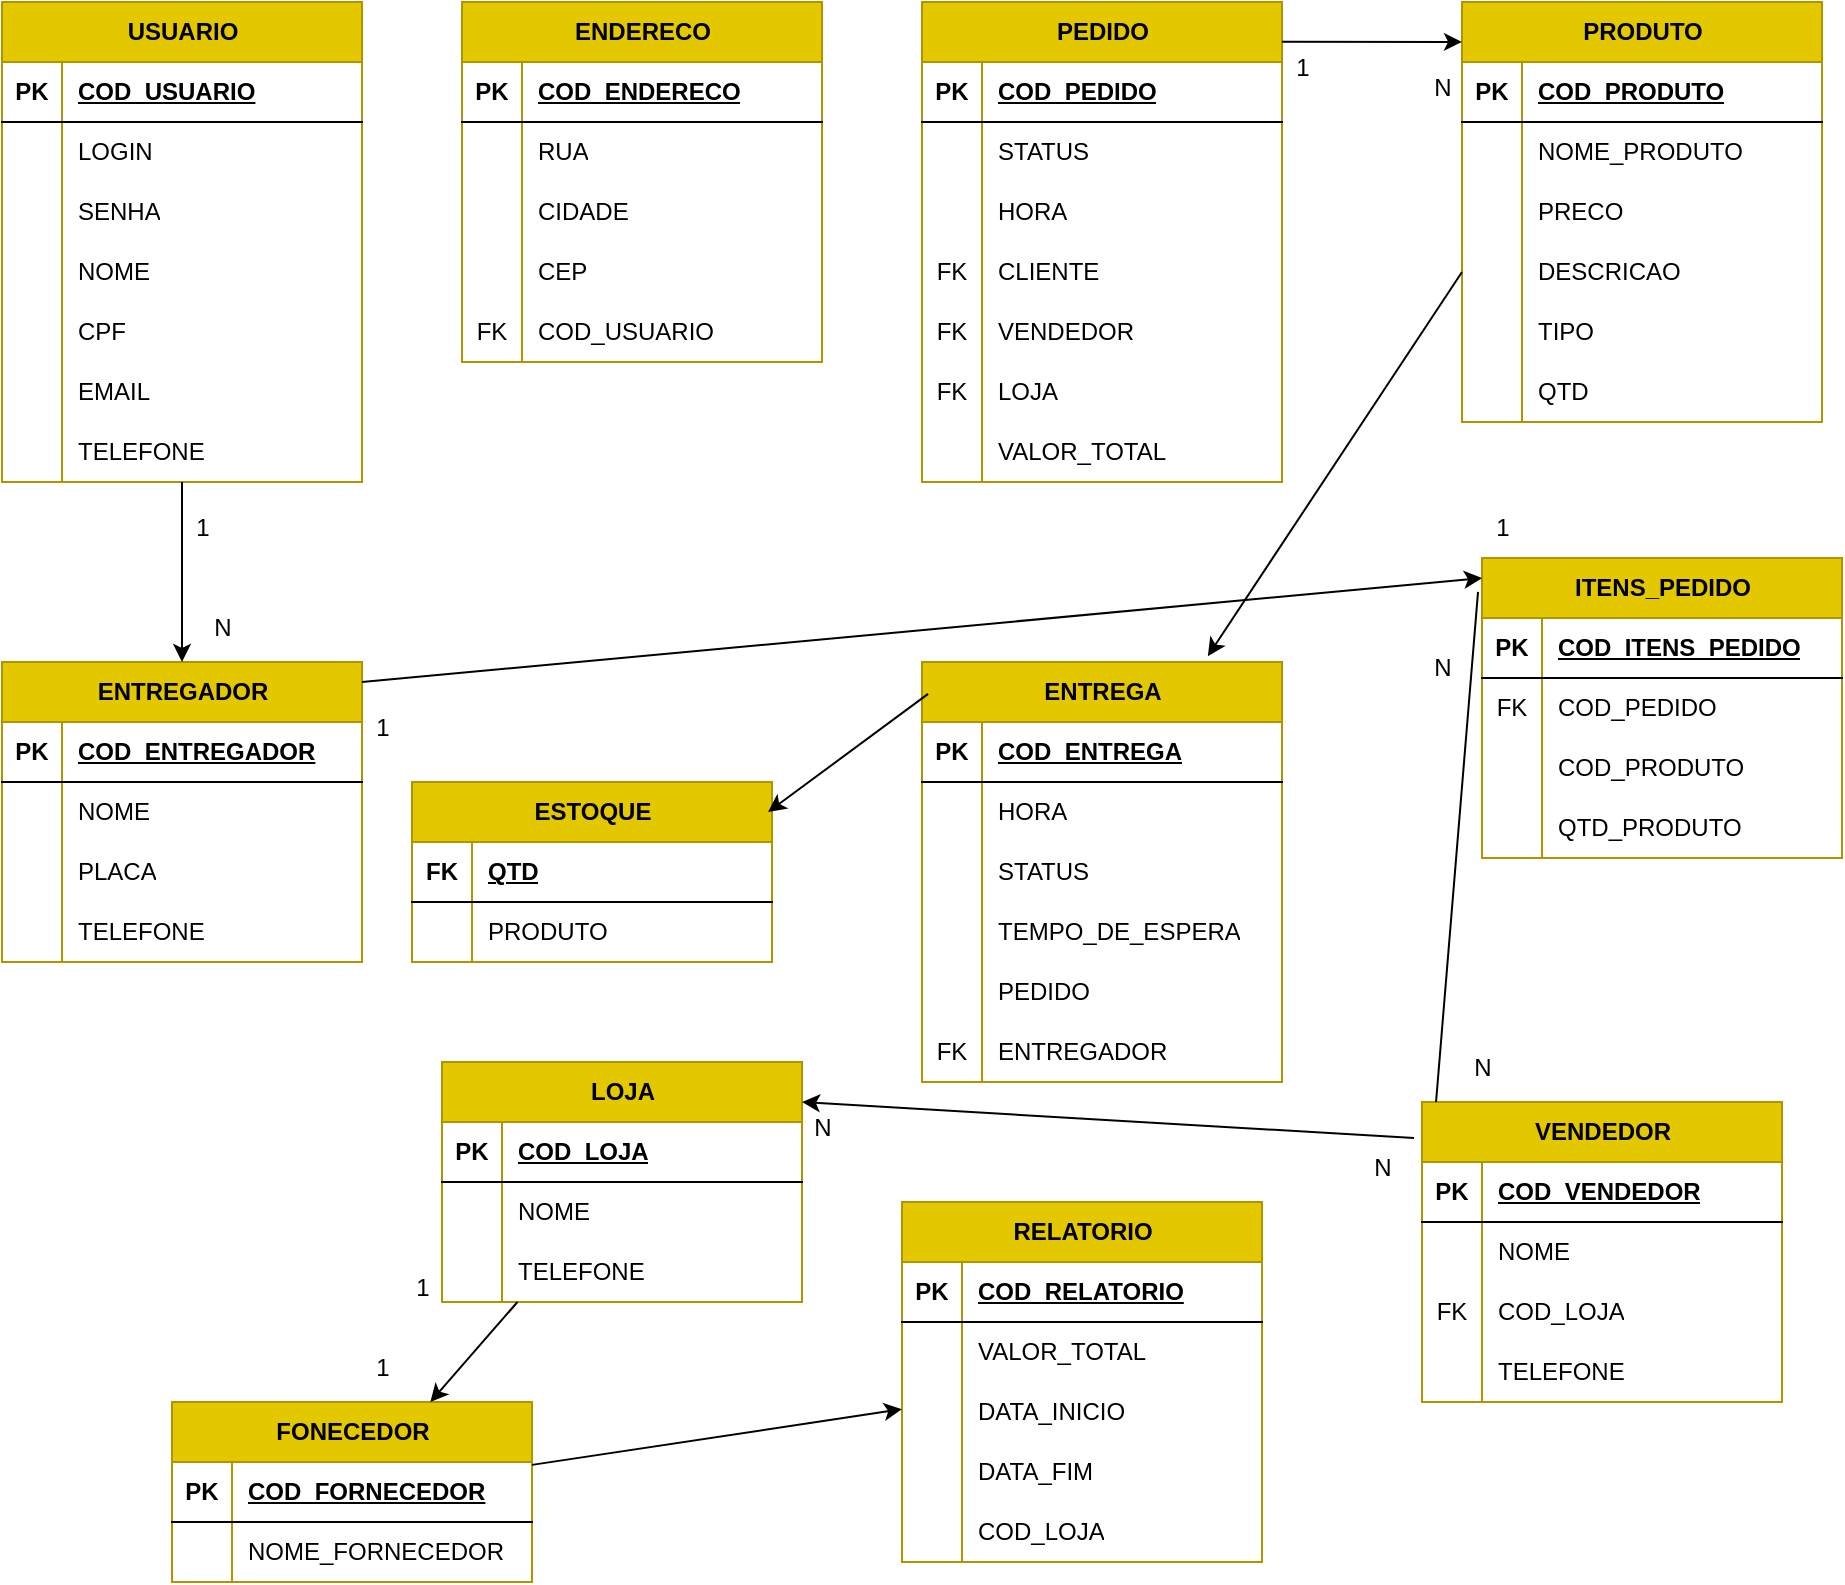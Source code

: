 <mxfile version="21.8.0" type="device">
  <diagram id="R2lEEEUBdFMjLlhIrx00" name="Page-1">
    <mxGraphModel dx="880" dy="478" grid="1" gridSize="10" guides="1" tooltips="1" connect="1" arrows="1" fold="1" page="1" pageScale="1" pageWidth="1100" pageHeight="850" math="0" shadow="0" extFonts="Permanent Marker^https://fonts.googleapis.com/css?family=Permanent+Marker">
      <root>
        <mxCell id="0" />
        <mxCell id="1" parent="0" />
        <mxCell id="0T0pXVSjkPoYQBxODZdx-1" value="USUARIO" style="shape=table;startSize=30;container=1;collapsible=1;childLayout=tableLayout;fixedRows=1;rowLines=0;fontStyle=1;align=center;resizeLast=1;html=1;fillColor=#e3c800;fontColor=#000000;strokeColor=#B09500;" vertex="1" parent="1">
          <mxGeometry x="40" width="180" height="240" as="geometry" />
        </mxCell>
        <mxCell id="0T0pXVSjkPoYQBxODZdx-2" value="" style="shape=tableRow;horizontal=0;startSize=0;swimlaneHead=0;swimlaneBody=0;fillColor=none;collapsible=0;dropTarget=0;points=[[0,0.5],[1,0.5]];portConstraint=eastwest;top=0;left=0;right=0;bottom=1;" vertex="1" parent="0T0pXVSjkPoYQBxODZdx-1">
          <mxGeometry y="30" width="180" height="30" as="geometry" />
        </mxCell>
        <mxCell id="0T0pXVSjkPoYQBxODZdx-3" value="PK" style="shape=partialRectangle;connectable=0;fillColor=none;top=0;left=0;bottom=0;right=0;fontStyle=1;overflow=hidden;whiteSpace=wrap;html=1;" vertex="1" parent="0T0pXVSjkPoYQBxODZdx-2">
          <mxGeometry width="30" height="30" as="geometry">
            <mxRectangle width="30" height="30" as="alternateBounds" />
          </mxGeometry>
        </mxCell>
        <mxCell id="0T0pXVSjkPoYQBxODZdx-4" value="COD_USUARIO" style="shape=partialRectangle;connectable=0;fillColor=none;top=0;left=0;bottom=0;right=0;align=left;spacingLeft=6;fontStyle=5;overflow=hidden;whiteSpace=wrap;html=1;" vertex="1" parent="0T0pXVSjkPoYQBxODZdx-2">
          <mxGeometry x="30" width="150" height="30" as="geometry">
            <mxRectangle width="150" height="30" as="alternateBounds" />
          </mxGeometry>
        </mxCell>
        <mxCell id="0T0pXVSjkPoYQBxODZdx-5" value="" style="shape=tableRow;horizontal=0;startSize=0;swimlaneHead=0;swimlaneBody=0;fillColor=none;collapsible=0;dropTarget=0;points=[[0,0.5],[1,0.5]];portConstraint=eastwest;top=0;left=0;right=0;bottom=0;" vertex="1" parent="0T0pXVSjkPoYQBxODZdx-1">
          <mxGeometry y="60" width="180" height="30" as="geometry" />
        </mxCell>
        <mxCell id="0T0pXVSjkPoYQBxODZdx-6" value="" style="shape=partialRectangle;connectable=0;fillColor=none;top=0;left=0;bottom=0;right=0;editable=1;overflow=hidden;whiteSpace=wrap;html=1;" vertex="1" parent="0T0pXVSjkPoYQBxODZdx-5">
          <mxGeometry width="30" height="30" as="geometry">
            <mxRectangle width="30" height="30" as="alternateBounds" />
          </mxGeometry>
        </mxCell>
        <mxCell id="0T0pXVSjkPoYQBxODZdx-7" value="LOGIN" style="shape=partialRectangle;connectable=0;fillColor=none;top=0;left=0;bottom=0;right=0;align=left;spacingLeft=6;overflow=hidden;whiteSpace=wrap;html=1;" vertex="1" parent="0T0pXVSjkPoYQBxODZdx-5">
          <mxGeometry x="30" width="150" height="30" as="geometry">
            <mxRectangle width="150" height="30" as="alternateBounds" />
          </mxGeometry>
        </mxCell>
        <mxCell id="0T0pXVSjkPoYQBxODZdx-8" value="" style="shape=tableRow;horizontal=0;startSize=0;swimlaneHead=0;swimlaneBody=0;fillColor=none;collapsible=0;dropTarget=0;points=[[0,0.5],[1,0.5]];portConstraint=eastwest;top=0;left=0;right=0;bottom=0;" vertex="1" parent="0T0pXVSjkPoYQBxODZdx-1">
          <mxGeometry y="90" width="180" height="30" as="geometry" />
        </mxCell>
        <mxCell id="0T0pXVSjkPoYQBxODZdx-9" value="" style="shape=partialRectangle;connectable=0;fillColor=none;top=0;left=0;bottom=0;right=0;editable=1;overflow=hidden;whiteSpace=wrap;html=1;" vertex="1" parent="0T0pXVSjkPoYQBxODZdx-8">
          <mxGeometry width="30" height="30" as="geometry">
            <mxRectangle width="30" height="30" as="alternateBounds" />
          </mxGeometry>
        </mxCell>
        <mxCell id="0T0pXVSjkPoYQBxODZdx-10" value="SENHA" style="shape=partialRectangle;connectable=0;fillColor=none;top=0;left=0;bottom=0;right=0;align=left;spacingLeft=6;overflow=hidden;whiteSpace=wrap;html=1;" vertex="1" parent="0T0pXVSjkPoYQBxODZdx-8">
          <mxGeometry x="30" width="150" height="30" as="geometry">
            <mxRectangle width="150" height="30" as="alternateBounds" />
          </mxGeometry>
        </mxCell>
        <mxCell id="0T0pXVSjkPoYQBxODZdx-11" value="" style="shape=tableRow;horizontal=0;startSize=0;swimlaneHead=0;swimlaneBody=0;fillColor=none;collapsible=0;dropTarget=0;points=[[0,0.5],[1,0.5]];portConstraint=eastwest;top=0;left=0;right=0;bottom=0;" vertex="1" parent="0T0pXVSjkPoYQBxODZdx-1">
          <mxGeometry y="120" width="180" height="30" as="geometry" />
        </mxCell>
        <mxCell id="0T0pXVSjkPoYQBxODZdx-12" value="" style="shape=partialRectangle;connectable=0;fillColor=none;top=0;left=0;bottom=0;right=0;editable=1;overflow=hidden;whiteSpace=wrap;html=1;" vertex="1" parent="0T0pXVSjkPoYQBxODZdx-11">
          <mxGeometry width="30" height="30" as="geometry">
            <mxRectangle width="30" height="30" as="alternateBounds" />
          </mxGeometry>
        </mxCell>
        <mxCell id="0T0pXVSjkPoYQBxODZdx-13" value="NOME" style="shape=partialRectangle;connectable=0;fillColor=none;top=0;left=0;bottom=0;right=0;align=left;spacingLeft=6;overflow=hidden;whiteSpace=wrap;html=1;" vertex="1" parent="0T0pXVSjkPoYQBxODZdx-11">
          <mxGeometry x="30" width="150" height="30" as="geometry">
            <mxRectangle width="150" height="30" as="alternateBounds" />
          </mxGeometry>
        </mxCell>
        <mxCell id="0T0pXVSjkPoYQBxODZdx-27" value="" style="shape=tableRow;horizontal=0;startSize=0;swimlaneHead=0;swimlaneBody=0;fillColor=none;collapsible=0;dropTarget=0;points=[[0,0.5],[1,0.5]];portConstraint=eastwest;top=0;left=0;right=0;bottom=0;" vertex="1" parent="0T0pXVSjkPoYQBxODZdx-1">
          <mxGeometry y="150" width="180" height="30" as="geometry" />
        </mxCell>
        <mxCell id="0T0pXVSjkPoYQBxODZdx-28" value="" style="shape=partialRectangle;connectable=0;fillColor=none;top=0;left=0;bottom=0;right=0;editable=1;overflow=hidden;whiteSpace=wrap;html=1;" vertex="1" parent="0T0pXVSjkPoYQBxODZdx-27">
          <mxGeometry width="30" height="30" as="geometry">
            <mxRectangle width="30" height="30" as="alternateBounds" />
          </mxGeometry>
        </mxCell>
        <mxCell id="0T0pXVSjkPoYQBxODZdx-29" value="CPF" style="shape=partialRectangle;connectable=0;fillColor=none;top=0;left=0;bottom=0;right=0;align=left;spacingLeft=6;overflow=hidden;whiteSpace=wrap;html=1;" vertex="1" parent="0T0pXVSjkPoYQBxODZdx-27">
          <mxGeometry x="30" width="150" height="30" as="geometry">
            <mxRectangle width="150" height="30" as="alternateBounds" />
          </mxGeometry>
        </mxCell>
        <mxCell id="0T0pXVSjkPoYQBxODZdx-30" value="" style="shape=tableRow;horizontal=0;startSize=0;swimlaneHead=0;swimlaneBody=0;fillColor=none;collapsible=0;dropTarget=0;points=[[0,0.5],[1,0.5]];portConstraint=eastwest;top=0;left=0;right=0;bottom=0;" vertex="1" parent="0T0pXVSjkPoYQBxODZdx-1">
          <mxGeometry y="180" width="180" height="30" as="geometry" />
        </mxCell>
        <mxCell id="0T0pXVSjkPoYQBxODZdx-31" value="" style="shape=partialRectangle;connectable=0;fillColor=none;top=0;left=0;bottom=0;right=0;editable=1;overflow=hidden;whiteSpace=wrap;html=1;" vertex="1" parent="0T0pXVSjkPoYQBxODZdx-30">
          <mxGeometry width="30" height="30" as="geometry">
            <mxRectangle width="30" height="30" as="alternateBounds" />
          </mxGeometry>
        </mxCell>
        <mxCell id="0T0pXVSjkPoYQBxODZdx-32" value="EMAIL" style="shape=partialRectangle;connectable=0;fillColor=none;top=0;left=0;bottom=0;right=0;align=left;spacingLeft=6;overflow=hidden;whiteSpace=wrap;html=1;" vertex="1" parent="0T0pXVSjkPoYQBxODZdx-30">
          <mxGeometry x="30" width="150" height="30" as="geometry">
            <mxRectangle width="150" height="30" as="alternateBounds" />
          </mxGeometry>
        </mxCell>
        <mxCell id="0T0pXVSjkPoYQBxODZdx-33" value="" style="shape=tableRow;horizontal=0;startSize=0;swimlaneHead=0;swimlaneBody=0;fillColor=none;collapsible=0;dropTarget=0;points=[[0,0.5],[1,0.5]];portConstraint=eastwest;top=0;left=0;right=0;bottom=0;" vertex="1" parent="0T0pXVSjkPoYQBxODZdx-1">
          <mxGeometry y="210" width="180" height="30" as="geometry" />
        </mxCell>
        <mxCell id="0T0pXVSjkPoYQBxODZdx-34" value="" style="shape=partialRectangle;connectable=0;fillColor=none;top=0;left=0;bottom=0;right=0;editable=1;overflow=hidden;whiteSpace=wrap;html=1;" vertex="1" parent="0T0pXVSjkPoYQBxODZdx-33">
          <mxGeometry width="30" height="30" as="geometry">
            <mxRectangle width="30" height="30" as="alternateBounds" />
          </mxGeometry>
        </mxCell>
        <mxCell id="0T0pXVSjkPoYQBxODZdx-35" value="TELEFONE" style="shape=partialRectangle;connectable=0;fillColor=none;top=0;left=0;bottom=0;right=0;align=left;spacingLeft=6;overflow=hidden;whiteSpace=wrap;html=1;" vertex="1" parent="0T0pXVSjkPoYQBxODZdx-33">
          <mxGeometry x="30" width="150" height="30" as="geometry">
            <mxRectangle width="150" height="30" as="alternateBounds" />
          </mxGeometry>
        </mxCell>
        <mxCell id="0T0pXVSjkPoYQBxODZdx-36" value="ENDERECO" style="shape=table;startSize=30;container=1;collapsible=1;childLayout=tableLayout;fixedRows=1;rowLines=0;fontStyle=1;align=center;resizeLast=1;html=1;fillColor=#e3c800;fontColor=#000000;strokeColor=#B09500;" vertex="1" parent="1">
          <mxGeometry x="270" width="180" height="180" as="geometry" />
        </mxCell>
        <mxCell id="0T0pXVSjkPoYQBxODZdx-37" value="" style="shape=tableRow;horizontal=0;startSize=0;swimlaneHead=0;swimlaneBody=0;fillColor=none;collapsible=0;dropTarget=0;points=[[0,0.5],[1,0.5]];portConstraint=eastwest;top=0;left=0;right=0;bottom=1;" vertex="1" parent="0T0pXVSjkPoYQBxODZdx-36">
          <mxGeometry y="30" width="180" height="30" as="geometry" />
        </mxCell>
        <mxCell id="0T0pXVSjkPoYQBxODZdx-38" value="PK" style="shape=partialRectangle;connectable=0;fillColor=none;top=0;left=0;bottom=0;right=0;fontStyle=1;overflow=hidden;whiteSpace=wrap;html=1;" vertex="1" parent="0T0pXVSjkPoYQBxODZdx-37">
          <mxGeometry width="30" height="30" as="geometry">
            <mxRectangle width="30" height="30" as="alternateBounds" />
          </mxGeometry>
        </mxCell>
        <mxCell id="0T0pXVSjkPoYQBxODZdx-39" value="COD_ENDERECO" style="shape=partialRectangle;connectable=0;fillColor=none;top=0;left=0;bottom=0;right=0;align=left;spacingLeft=6;fontStyle=5;overflow=hidden;whiteSpace=wrap;html=1;" vertex="1" parent="0T0pXVSjkPoYQBxODZdx-37">
          <mxGeometry x="30" width="150" height="30" as="geometry">
            <mxRectangle width="150" height="30" as="alternateBounds" />
          </mxGeometry>
        </mxCell>
        <mxCell id="0T0pXVSjkPoYQBxODZdx-40" value="" style="shape=tableRow;horizontal=0;startSize=0;swimlaneHead=0;swimlaneBody=0;fillColor=none;collapsible=0;dropTarget=0;points=[[0,0.5],[1,0.5]];portConstraint=eastwest;top=0;left=0;right=0;bottom=0;" vertex="1" parent="0T0pXVSjkPoYQBxODZdx-36">
          <mxGeometry y="60" width="180" height="30" as="geometry" />
        </mxCell>
        <mxCell id="0T0pXVSjkPoYQBxODZdx-41" value="" style="shape=partialRectangle;connectable=0;fillColor=none;top=0;left=0;bottom=0;right=0;editable=1;overflow=hidden;whiteSpace=wrap;html=1;" vertex="1" parent="0T0pXVSjkPoYQBxODZdx-40">
          <mxGeometry width="30" height="30" as="geometry">
            <mxRectangle width="30" height="30" as="alternateBounds" />
          </mxGeometry>
        </mxCell>
        <mxCell id="0T0pXVSjkPoYQBxODZdx-42" value="RUA" style="shape=partialRectangle;connectable=0;fillColor=none;top=0;left=0;bottom=0;right=0;align=left;spacingLeft=6;overflow=hidden;whiteSpace=wrap;html=1;" vertex="1" parent="0T0pXVSjkPoYQBxODZdx-40">
          <mxGeometry x="30" width="150" height="30" as="geometry">
            <mxRectangle width="150" height="30" as="alternateBounds" />
          </mxGeometry>
        </mxCell>
        <mxCell id="0T0pXVSjkPoYQBxODZdx-43" value="" style="shape=tableRow;horizontal=0;startSize=0;swimlaneHead=0;swimlaneBody=0;fillColor=none;collapsible=0;dropTarget=0;points=[[0,0.5],[1,0.5]];portConstraint=eastwest;top=0;left=0;right=0;bottom=0;" vertex="1" parent="0T0pXVSjkPoYQBxODZdx-36">
          <mxGeometry y="90" width="180" height="30" as="geometry" />
        </mxCell>
        <mxCell id="0T0pXVSjkPoYQBxODZdx-44" value="" style="shape=partialRectangle;connectable=0;fillColor=none;top=0;left=0;bottom=0;right=0;editable=1;overflow=hidden;whiteSpace=wrap;html=1;" vertex="1" parent="0T0pXVSjkPoYQBxODZdx-43">
          <mxGeometry width="30" height="30" as="geometry">
            <mxRectangle width="30" height="30" as="alternateBounds" />
          </mxGeometry>
        </mxCell>
        <mxCell id="0T0pXVSjkPoYQBxODZdx-45" value="CIDADE" style="shape=partialRectangle;connectable=0;fillColor=none;top=0;left=0;bottom=0;right=0;align=left;spacingLeft=6;overflow=hidden;whiteSpace=wrap;html=1;" vertex="1" parent="0T0pXVSjkPoYQBxODZdx-43">
          <mxGeometry x="30" width="150" height="30" as="geometry">
            <mxRectangle width="150" height="30" as="alternateBounds" />
          </mxGeometry>
        </mxCell>
        <mxCell id="0T0pXVSjkPoYQBxODZdx-46" value="" style="shape=tableRow;horizontal=0;startSize=0;swimlaneHead=0;swimlaneBody=0;fillColor=none;collapsible=0;dropTarget=0;points=[[0,0.5],[1,0.5]];portConstraint=eastwest;top=0;left=0;right=0;bottom=0;" vertex="1" parent="0T0pXVSjkPoYQBxODZdx-36">
          <mxGeometry y="120" width="180" height="30" as="geometry" />
        </mxCell>
        <mxCell id="0T0pXVSjkPoYQBxODZdx-47" value="" style="shape=partialRectangle;connectable=0;fillColor=none;top=0;left=0;bottom=0;right=0;editable=1;overflow=hidden;whiteSpace=wrap;html=1;" vertex="1" parent="0T0pXVSjkPoYQBxODZdx-46">
          <mxGeometry width="30" height="30" as="geometry">
            <mxRectangle width="30" height="30" as="alternateBounds" />
          </mxGeometry>
        </mxCell>
        <mxCell id="0T0pXVSjkPoYQBxODZdx-48" value="CEP" style="shape=partialRectangle;connectable=0;fillColor=none;top=0;left=0;bottom=0;right=0;align=left;spacingLeft=6;overflow=hidden;whiteSpace=wrap;html=1;" vertex="1" parent="0T0pXVSjkPoYQBxODZdx-46">
          <mxGeometry x="30" width="150" height="30" as="geometry">
            <mxRectangle width="150" height="30" as="alternateBounds" />
          </mxGeometry>
        </mxCell>
        <mxCell id="0T0pXVSjkPoYQBxODZdx-49" value="" style="shape=tableRow;horizontal=0;startSize=0;swimlaneHead=0;swimlaneBody=0;fillColor=none;collapsible=0;dropTarget=0;points=[[0,0.5],[1,0.5]];portConstraint=eastwest;top=0;left=0;right=0;bottom=0;" vertex="1" parent="0T0pXVSjkPoYQBxODZdx-36">
          <mxGeometry y="150" width="180" height="30" as="geometry" />
        </mxCell>
        <mxCell id="0T0pXVSjkPoYQBxODZdx-50" value="FK" style="shape=partialRectangle;connectable=0;fillColor=none;top=0;left=0;bottom=0;right=0;editable=1;overflow=hidden;whiteSpace=wrap;html=1;" vertex="1" parent="0T0pXVSjkPoYQBxODZdx-49">
          <mxGeometry width="30" height="30" as="geometry">
            <mxRectangle width="30" height="30" as="alternateBounds" />
          </mxGeometry>
        </mxCell>
        <mxCell id="0T0pXVSjkPoYQBxODZdx-51" value="COD_USUARIO" style="shape=partialRectangle;connectable=0;fillColor=none;top=0;left=0;bottom=0;right=0;align=left;spacingLeft=6;overflow=hidden;whiteSpace=wrap;html=1;" vertex="1" parent="0T0pXVSjkPoYQBxODZdx-49">
          <mxGeometry x="30" width="150" height="30" as="geometry">
            <mxRectangle width="150" height="30" as="alternateBounds" />
          </mxGeometry>
        </mxCell>
        <mxCell id="0T0pXVSjkPoYQBxODZdx-80" value="PEDIDO" style="shape=table;startSize=30;container=1;collapsible=1;childLayout=tableLayout;fixedRows=1;rowLines=0;fontStyle=1;align=center;resizeLast=1;html=1;fillColor=#e3c800;fontColor=#000000;strokeColor=#B09500;" vertex="1" parent="1">
          <mxGeometry x="500" width="180" height="240" as="geometry" />
        </mxCell>
        <mxCell id="0T0pXVSjkPoYQBxODZdx-81" value="" style="shape=tableRow;horizontal=0;startSize=0;swimlaneHead=0;swimlaneBody=0;fillColor=none;collapsible=0;dropTarget=0;points=[[0,0.5],[1,0.5]];portConstraint=eastwest;top=0;left=0;right=0;bottom=1;" vertex="1" parent="0T0pXVSjkPoYQBxODZdx-80">
          <mxGeometry y="30" width="180" height="30" as="geometry" />
        </mxCell>
        <mxCell id="0T0pXVSjkPoYQBxODZdx-82" value="PK" style="shape=partialRectangle;connectable=0;fillColor=none;top=0;left=0;bottom=0;right=0;fontStyle=1;overflow=hidden;whiteSpace=wrap;html=1;" vertex="1" parent="0T0pXVSjkPoYQBxODZdx-81">
          <mxGeometry width="30" height="30" as="geometry">
            <mxRectangle width="30" height="30" as="alternateBounds" />
          </mxGeometry>
        </mxCell>
        <mxCell id="0T0pXVSjkPoYQBxODZdx-83" value="COD_PEDIDO" style="shape=partialRectangle;connectable=0;fillColor=none;top=0;left=0;bottom=0;right=0;align=left;spacingLeft=6;fontStyle=5;overflow=hidden;whiteSpace=wrap;html=1;" vertex="1" parent="0T0pXVSjkPoYQBxODZdx-81">
          <mxGeometry x="30" width="150" height="30" as="geometry">
            <mxRectangle width="150" height="30" as="alternateBounds" />
          </mxGeometry>
        </mxCell>
        <mxCell id="0T0pXVSjkPoYQBxODZdx-84" value="" style="shape=tableRow;horizontal=0;startSize=0;swimlaneHead=0;swimlaneBody=0;fillColor=none;collapsible=0;dropTarget=0;points=[[0,0.5],[1,0.5]];portConstraint=eastwest;top=0;left=0;right=0;bottom=0;" vertex="1" parent="0T0pXVSjkPoYQBxODZdx-80">
          <mxGeometry y="60" width="180" height="30" as="geometry" />
        </mxCell>
        <mxCell id="0T0pXVSjkPoYQBxODZdx-85" value="" style="shape=partialRectangle;connectable=0;fillColor=none;top=0;left=0;bottom=0;right=0;editable=1;overflow=hidden;whiteSpace=wrap;html=1;" vertex="1" parent="0T0pXVSjkPoYQBxODZdx-84">
          <mxGeometry width="30" height="30" as="geometry">
            <mxRectangle width="30" height="30" as="alternateBounds" />
          </mxGeometry>
        </mxCell>
        <mxCell id="0T0pXVSjkPoYQBxODZdx-86" value="STATUS" style="shape=partialRectangle;connectable=0;fillColor=none;top=0;left=0;bottom=0;right=0;align=left;spacingLeft=6;overflow=hidden;whiteSpace=wrap;html=1;" vertex="1" parent="0T0pXVSjkPoYQBxODZdx-84">
          <mxGeometry x="30" width="150" height="30" as="geometry">
            <mxRectangle width="150" height="30" as="alternateBounds" />
          </mxGeometry>
        </mxCell>
        <mxCell id="0T0pXVSjkPoYQBxODZdx-87" value="" style="shape=tableRow;horizontal=0;startSize=0;swimlaneHead=0;swimlaneBody=0;fillColor=none;collapsible=0;dropTarget=0;points=[[0,0.5],[1,0.5]];portConstraint=eastwest;top=0;left=0;right=0;bottom=0;" vertex="1" parent="0T0pXVSjkPoYQBxODZdx-80">
          <mxGeometry y="90" width="180" height="30" as="geometry" />
        </mxCell>
        <mxCell id="0T0pXVSjkPoYQBxODZdx-88" value="" style="shape=partialRectangle;connectable=0;fillColor=none;top=0;left=0;bottom=0;right=0;editable=1;overflow=hidden;whiteSpace=wrap;html=1;" vertex="1" parent="0T0pXVSjkPoYQBxODZdx-87">
          <mxGeometry width="30" height="30" as="geometry">
            <mxRectangle width="30" height="30" as="alternateBounds" />
          </mxGeometry>
        </mxCell>
        <mxCell id="0T0pXVSjkPoYQBxODZdx-89" value="HORA" style="shape=partialRectangle;connectable=0;fillColor=none;top=0;left=0;bottom=0;right=0;align=left;spacingLeft=6;overflow=hidden;whiteSpace=wrap;html=1;" vertex="1" parent="0T0pXVSjkPoYQBxODZdx-87">
          <mxGeometry x="30" width="150" height="30" as="geometry">
            <mxRectangle width="150" height="30" as="alternateBounds" />
          </mxGeometry>
        </mxCell>
        <mxCell id="0T0pXVSjkPoYQBxODZdx-90" value="" style="shape=tableRow;horizontal=0;startSize=0;swimlaneHead=0;swimlaneBody=0;fillColor=none;collapsible=0;dropTarget=0;points=[[0,0.5],[1,0.5]];portConstraint=eastwest;top=0;left=0;right=0;bottom=0;" vertex="1" parent="0T0pXVSjkPoYQBxODZdx-80">
          <mxGeometry y="120" width="180" height="30" as="geometry" />
        </mxCell>
        <mxCell id="0T0pXVSjkPoYQBxODZdx-91" value="FK" style="shape=partialRectangle;connectable=0;fillColor=none;top=0;left=0;bottom=0;right=0;editable=1;overflow=hidden;whiteSpace=wrap;html=1;" vertex="1" parent="0T0pXVSjkPoYQBxODZdx-90">
          <mxGeometry width="30" height="30" as="geometry">
            <mxRectangle width="30" height="30" as="alternateBounds" />
          </mxGeometry>
        </mxCell>
        <mxCell id="0T0pXVSjkPoYQBxODZdx-92" value="CLIENTE" style="shape=partialRectangle;connectable=0;fillColor=none;top=0;left=0;bottom=0;right=0;align=left;spacingLeft=6;overflow=hidden;whiteSpace=wrap;html=1;" vertex="1" parent="0T0pXVSjkPoYQBxODZdx-90">
          <mxGeometry x="30" width="150" height="30" as="geometry">
            <mxRectangle width="150" height="30" as="alternateBounds" />
          </mxGeometry>
        </mxCell>
        <mxCell id="0T0pXVSjkPoYQBxODZdx-93" value="" style="shape=tableRow;horizontal=0;startSize=0;swimlaneHead=0;swimlaneBody=0;fillColor=none;collapsible=0;dropTarget=0;points=[[0,0.5],[1,0.5]];portConstraint=eastwest;top=0;left=0;right=0;bottom=0;" vertex="1" parent="0T0pXVSjkPoYQBxODZdx-80">
          <mxGeometry y="150" width="180" height="30" as="geometry" />
        </mxCell>
        <mxCell id="0T0pXVSjkPoYQBxODZdx-94" value="FK" style="shape=partialRectangle;connectable=0;fillColor=none;top=0;left=0;bottom=0;right=0;editable=1;overflow=hidden;whiteSpace=wrap;html=1;" vertex="1" parent="0T0pXVSjkPoYQBxODZdx-93">
          <mxGeometry width="30" height="30" as="geometry">
            <mxRectangle width="30" height="30" as="alternateBounds" />
          </mxGeometry>
        </mxCell>
        <mxCell id="0T0pXVSjkPoYQBxODZdx-95" value="VENDEDOR" style="shape=partialRectangle;connectable=0;fillColor=none;top=0;left=0;bottom=0;right=0;align=left;spacingLeft=6;overflow=hidden;whiteSpace=wrap;html=1;" vertex="1" parent="0T0pXVSjkPoYQBxODZdx-93">
          <mxGeometry x="30" width="150" height="30" as="geometry">
            <mxRectangle width="150" height="30" as="alternateBounds" />
          </mxGeometry>
        </mxCell>
        <mxCell id="0T0pXVSjkPoYQBxODZdx-96" value="" style="shape=tableRow;horizontal=0;startSize=0;swimlaneHead=0;swimlaneBody=0;fillColor=none;collapsible=0;dropTarget=0;points=[[0,0.5],[1,0.5]];portConstraint=eastwest;top=0;left=0;right=0;bottom=0;" vertex="1" parent="0T0pXVSjkPoYQBxODZdx-80">
          <mxGeometry y="180" width="180" height="30" as="geometry" />
        </mxCell>
        <mxCell id="0T0pXVSjkPoYQBxODZdx-97" value="FK" style="shape=partialRectangle;connectable=0;fillColor=none;top=0;left=0;bottom=0;right=0;editable=1;overflow=hidden;whiteSpace=wrap;html=1;" vertex="1" parent="0T0pXVSjkPoYQBxODZdx-96">
          <mxGeometry width="30" height="30" as="geometry">
            <mxRectangle width="30" height="30" as="alternateBounds" />
          </mxGeometry>
        </mxCell>
        <mxCell id="0T0pXVSjkPoYQBxODZdx-98" value="LOJA" style="shape=partialRectangle;connectable=0;fillColor=none;top=0;left=0;bottom=0;right=0;align=left;spacingLeft=6;overflow=hidden;whiteSpace=wrap;html=1;" vertex="1" parent="0T0pXVSjkPoYQBxODZdx-96">
          <mxGeometry x="30" width="150" height="30" as="geometry">
            <mxRectangle width="150" height="30" as="alternateBounds" />
          </mxGeometry>
        </mxCell>
        <mxCell id="0T0pXVSjkPoYQBxODZdx-99" value="" style="shape=tableRow;horizontal=0;startSize=0;swimlaneHead=0;swimlaneBody=0;fillColor=none;collapsible=0;dropTarget=0;points=[[0,0.5],[1,0.5]];portConstraint=eastwest;top=0;left=0;right=0;bottom=0;" vertex="1" parent="0T0pXVSjkPoYQBxODZdx-80">
          <mxGeometry y="210" width="180" height="30" as="geometry" />
        </mxCell>
        <mxCell id="0T0pXVSjkPoYQBxODZdx-100" value="" style="shape=partialRectangle;connectable=0;fillColor=none;top=0;left=0;bottom=0;right=0;editable=1;overflow=hidden;whiteSpace=wrap;html=1;" vertex="1" parent="0T0pXVSjkPoYQBxODZdx-99">
          <mxGeometry width="30" height="30" as="geometry">
            <mxRectangle width="30" height="30" as="alternateBounds" />
          </mxGeometry>
        </mxCell>
        <mxCell id="0T0pXVSjkPoYQBxODZdx-101" value="VALOR_TOTAL" style="shape=partialRectangle;connectable=0;fillColor=none;top=0;left=0;bottom=0;right=0;align=left;spacingLeft=6;overflow=hidden;whiteSpace=wrap;html=1;" vertex="1" parent="0T0pXVSjkPoYQBxODZdx-99">
          <mxGeometry x="30" width="150" height="30" as="geometry">
            <mxRectangle width="150" height="30" as="alternateBounds" />
          </mxGeometry>
        </mxCell>
        <mxCell id="0T0pXVSjkPoYQBxODZdx-102" value="PRODUTO" style="shape=table;startSize=30;container=1;collapsible=1;childLayout=tableLayout;fixedRows=1;rowLines=0;fontStyle=1;align=center;resizeLast=1;html=1;fillColor=#e3c800;fontColor=#000000;strokeColor=#B09500;" vertex="1" parent="1">
          <mxGeometry x="770" width="180" height="210" as="geometry" />
        </mxCell>
        <mxCell id="0T0pXVSjkPoYQBxODZdx-103" value="" style="shape=tableRow;horizontal=0;startSize=0;swimlaneHead=0;swimlaneBody=0;fillColor=none;collapsible=0;dropTarget=0;points=[[0,0.5],[1,0.5]];portConstraint=eastwest;top=0;left=0;right=0;bottom=1;" vertex="1" parent="0T0pXVSjkPoYQBxODZdx-102">
          <mxGeometry y="30" width="180" height="30" as="geometry" />
        </mxCell>
        <mxCell id="0T0pXVSjkPoYQBxODZdx-104" value="PK" style="shape=partialRectangle;connectable=0;fillColor=none;top=0;left=0;bottom=0;right=0;fontStyle=1;overflow=hidden;whiteSpace=wrap;html=1;" vertex="1" parent="0T0pXVSjkPoYQBxODZdx-103">
          <mxGeometry width="30" height="30" as="geometry">
            <mxRectangle width="30" height="30" as="alternateBounds" />
          </mxGeometry>
        </mxCell>
        <mxCell id="0T0pXVSjkPoYQBxODZdx-105" value="COD_PRODUTO" style="shape=partialRectangle;connectable=0;fillColor=none;top=0;left=0;bottom=0;right=0;align=left;spacingLeft=6;fontStyle=5;overflow=hidden;whiteSpace=wrap;html=1;" vertex="1" parent="0T0pXVSjkPoYQBxODZdx-103">
          <mxGeometry x="30" width="150" height="30" as="geometry">
            <mxRectangle width="150" height="30" as="alternateBounds" />
          </mxGeometry>
        </mxCell>
        <mxCell id="0T0pXVSjkPoYQBxODZdx-106" value="" style="shape=tableRow;horizontal=0;startSize=0;swimlaneHead=0;swimlaneBody=0;fillColor=none;collapsible=0;dropTarget=0;points=[[0,0.5],[1,0.5]];portConstraint=eastwest;top=0;left=0;right=0;bottom=0;" vertex="1" parent="0T0pXVSjkPoYQBxODZdx-102">
          <mxGeometry y="60" width="180" height="30" as="geometry" />
        </mxCell>
        <mxCell id="0T0pXVSjkPoYQBxODZdx-107" value="" style="shape=partialRectangle;connectable=0;fillColor=none;top=0;left=0;bottom=0;right=0;editable=1;overflow=hidden;whiteSpace=wrap;html=1;" vertex="1" parent="0T0pXVSjkPoYQBxODZdx-106">
          <mxGeometry width="30" height="30" as="geometry">
            <mxRectangle width="30" height="30" as="alternateBounds" />
          </mxGeometry>
        </mxCell>
        <mxCell id="0T0pXVSjkPoYQBxODZdx-108" value="NOME_PRODUTO" style="shape=partialRectangle;connectable=0;fillColor=none;top=0;left=0;bottom=0;right=0;align=left;spacingLeft=6;overflow=hidden;whiteSpace=wrap;html=1;" vertex="1" parent="0T0pXVSjkPoYQBxODZdx-106">
          <mxGeometry x="30" width="150" height="30" as="geometry">
            <mxRectangle width="150" height="30" as="alternateBounds" />
          </mxGeometry>
        </mxCell>
        <mxCell id="0T0pXVSjkPoYQBxODZdx-109" value="" style="shape=tableRow;horizontal=0;startSize=0;swimlaneHead=0;swimlaneBody=0;fillColor=none;collapsible=0;dropTarget=0;points=[[0,0.5],[1,0.5]];portConstraint=eastwest;top=0;left=0;right=0;bottom=0;" vertex="1" parent="0T0pXVSjkPoYQBxODZdx-102">
          <mxGeometry y="90" width="180" height="30" as="geometry" />
        </mxCell>
        <mxCell id="0T0pXVSjkPoYQBxODZdx-110" value="" style="shape=partialRectangle;connectable=0;fillColor=none;top=0;left=0;bottom=0;right=0;editable=1;overflow=hidden;whiteSpace=wrap;html=1;" vertex="1" parent="0T0pXVSjkPoYQBxODZdx-109">
          <mxGeometry width="30" height="30" as="geometry">
            <mxRectangle width="30" height="30" as="alternateBounds" />
          </mxGeometry>
        </mxCell>
        <mxCell id="0T0pXVSjkPoYQBxODZdx-111" value="PRECO" style="shape=partialRectangle;connectable=0;fillColor=none;top=0;left=0;bottom=0;right=0;align=left;spacingLeft=6;overflow=hidden;whiteSpace=wrap;html=1;" vertex="1" parent="0T0pXVSjkPoYQBxODZdx-109">
          <mxGeometry x="30" width="150" height="30" as="geometry">
            <mxRectangle width="150" height="30" as="alternateBounds" />
          </mxGeometry>
        </mxCell>
        <mxCell id="0T0pXVSjkPoYQBxODZdx-112" value="" style="shape=tableRow;horizontal=0;startSize=0;swimlaneHead=0;swimlaneBody=0;fillColor=none;collapsible=0;dropTarget=0;points=[[0,0.5],[1,0.5]];portConstraint=eastwest;top=0;left=0;right=0;bottom=0;" vertex="1" parent="0T0pXVSjkPoYQBxODZdx-102">
          <mxGeometry y="120" width="180" height="30" as="geometry" />
        </mxCell>
        <mxCell id="0T0pXVSjkPoYQBxODZdx-113" value="" style="shape=partialRectangle;connectable=0;fillColor=none;top=0;left=0;bottom=0;right=0;editable=1;overflow=hidden;whiteSpace=wrap;html=1;" vertex="1" parent="0T0pXVSjkPoYQBxODZdx-112">
          <mxGeometry width="30" height="30" as="geometry">
            <mxRectangle width="30" height="30" as="alternateBounds" />
          </mxGeometry>
        </mxCell>
        <mxCell id="0T0pXVSjkPoYQBxODZdx-114" value="DESCRICAO" style="shape=partialRectangle;connectable=0;fillColor=none;top=0;left=0;bottom=0;right=0;align=left;spacingLeft=6;overflow=hidden;whiteSpace=wrap;html=1;" vertex="1" parent="0T0pXVSjkPoYQBxODZdx-112">
          <mxGeometry x="30" width="150" height="30" as="geometry">
            <mxRectangle width="150" height="30" as="alternateBounds" />
          </mxGeometry>
        </mxCell>
        <mxCell id="0T0pXVSjkPoYQBxODZdx-115" value="" style="shape=tableRow;horizontal=0;startSize=0;swimlaneHead=0;swimlaneBody=0;fillColor=none;collapsible=0;dropTarget=0;points=[[0,0.5],[1,0.5]];portConstraint=eastwest;top=0;left=0;right=0;bottom=0;" vertex="1" parent="0T0pXVSjkPoYQBxODZdx-102">
          <mxGeometry y="150" width="180" height="30" as="geometry" />
        </mxCell>
        <mxCell id="0T0pXVSjkPoYQBxODZdx-116" value="" style="shape=partialRectangle;connectable=0;fillColor=none;top=0;left=0;bottom=0;right=0;editable=1;overflow=hidden;whiteSpace=wrap;html=1;" vertex="1" parent="0T0pXVSjkPoYQBxODZdx-115">
          <mxGeometry width="30" height="30" as="geometry">
            <mxRectangle width="30" height="30" as="alternateBounds" />
          </mxGeometry>
        </mxCell>
        <mxCell id="0T0pXVSjkPoYQBxODZdx-117" value="TIPO" style="shape=partialRectangle;connectable=0;fillColor=none;top=0;left=0;bottom=0;right=0;align=left;spacingLeft=6;overflow=hidden;whiteSpace=wrap;html=1;" vertex="1" parent="0T0pXVSjkPoYQBxODZdx-115">
          <mxGeometry x="30" width="150" height="30" as="geometry">
            <mxRectangle width="150" height="30" as="alternateBounds" />
          </mxGeometry>
        </mxCell>
        <mxCell id="0T0pXVSjkPoYQBxODZdx-134" value="" style="shape=tableRow;horizontal=0;startSize=0;swimlaneHead=0;swimlaneBody=0;fillColor=none;collapsible=0;dropTarget=0;points=[[0,0.5],[1,0.5]];portConstraint=eastwest;top=0;left=0;right=0;bottom=0;" vertex="1" parent="0T0pXVSjkPoYQBxODZdx-102">
          <mxGeometry y="180" width="180" height="30" as="geometry" />
        </mxCell>
        <mxCell id="0T0pXVSjkPoYQBxODZdx-135" value="" style="shape=partialRectangle;connectable=0;fillColor=none;top=0;left=0;bottom=0;right=0;editable=1;overflow=hidden;whiteSpace=wrap;html=1;" vertex="1" parent="0T0pXVSjkPoYQBxODZdx-134">
          <mxGeometry width="30" height="30" as="geometry">
            <mxRectangle width="30" height="30" as="alternateBounds" />
          </mxGeometry>
        </mxCell>
        <mxCell id="0T0pXVSjkPoYQBxODZdx-136" value="QTD" style="shape=partialRectangle;connectable=0;fillColor=none;top=0;left=0;bottom=0;right=0;align=left;spacingLeft=6;overflow=hidden;whiteSpace=wrap;html=1;" vertex="1" parent="0T0pXVSjkPoYQBxODZdx-134">
          <mxGeometry x="30" width="150" height="30" as="geometry">
            <mxRectangle width="150" height="30" as="alternateBounds" />
          </mxGeometry>
        </mxCell>
        <mxCell id="0T0pXVSjkPoYQBxODZdx-137" value="ENTREGADOR" style="shape=table;startSize=30;container=1;collapsible=1;childLayout=tableLayout;fixedRows=1;rowLines=0;fontStyle=1;align=center;resizeLast=1;html=1;fillColor=#e3c800;fontColor=#000000;strokeColor=#B09500;" vertex="1" parent="1">
          <mxGeometry x="40" y="330" width="180" height="150" as="geometry" />
        </mxCell>
        <mxCell id="0T0pXVSjkPoYQBxODZdx-138" value="" style="shape=tableRow;horizontal=0;startSize=0;swimlaneHead=0;swimlaneBody=0;fillColor=none;collapsible=0;dropTarget=0;points=[[0,0.5],[1,0.5]];portConstraint=eastwest;top=0;left=0;right=0;bottom=1;" vertex="1" parent="0T0pXVSjkPoYQBxODZdx-137">
          <mxGeometry y="30" width="180" height="30" as="geometry" />
        </mxCell>
        <mxCell id="0T0pXVSjkPoYQBxODZdx-139" value="PK" style="shape=partialRectangle;connectable=0;fillColor=none;top=0;left=0;bottom=0;right=0;fontStyle=1;overflow=hidden;whiteSpace=wrap;html=1;" vertex="1" parent="0T0pXVSjkPoYQBxODZdx-138">
          <mxGeometry width="30" height="30" as="geometry">
            <mxRectangle width="30" height="30" as="alternateBounds" />
          </mxGeometry>
        </mxCell>
        <mxCell id="0T0pXVSjkPoYQBxODZdx-140" value="COD_ENTREGADOR" style="shape=partialRectangle;connectable=0;fillColor=none;top=0;left=0;bottom=0;right=0;align=left;spacingLeft=6;fontStyle=5;overflow=hidden;whiteSpace=wrap;html=1;" vertex="1" parent="0T0pXVSjkPoYQBxODZdx-138">
          <mxGeometry x="30" width="150" height="30" as="geometry">
            <mxRectangle width="150" height="30" as="alternateBounds" />
          </mxGeometry>
        </mxCell>
        <mxCell id="0T0pXVSjkPoYQBxODZdx-141" value="" style="shape=tableRow;horizontal=0;startSize=0;swimlaneHead=0;swimlaneBody=0;fillColor=none;collapsible=0;dropTarget=0;points=[[0,0.5],[1,0.5]];portConstraint=eastwest;top=0;left=0;right=0;bottom=0;" vertex="1" parent="0T0pXVSjkPoYQBxODZdx-137">
          <mxGeometry y="60" width="180" height="30" as="geometry" />
        </mxCell>
        <mxCell id="0T0pXVSjkPoYQBxODZdx-142" value="" style="shape=partialRectangle;connectable=0;fillColor=none;top=0;left=0;bottom=0;right=0;editable=1;overflow=hidden;whiteSpace=wrap;html=1;" vertex="1" parent="0T0pXVSjkPoYQBxODZdx-141">
          <mxGeometry width="30" height="30" as="geometry">
            <mxRectangle width="30" height="30" as="alternateBounds" />
          </mxGeometry>
        </mxCell>
        <mxCell id="0T0pXVSjkPoYQBxODZdx-143" value="NOME&amp;nbsp;" style="shape=partialRectangle;connectable=0;fillColor=none;top=0;left=0;bottom=0;right=0;align=left;spacingLeft=6;overflow=hidden;whiteSpace=wrap;html=1;" vertex="1" parent="0T0pXVSjkPoYQBxODZdx-141">
          <mxGeometry x="30" width="150" height="30" as="geometry">
            <mxRectangle width="150" height="30" as="alternateBounds" />
          </mxGeometry>
        </mxCell>
        <mxCell id="0T0pXVSjkPoYQBxODZdx-144" value="" style="shape=tableRow;horizontal=0;startSize=0;swimlaneHead=0;swimlaneBody=0;fillColor=none;collapsible=0;dropTarget=0;points=[[0,0.5],[1,0.5]];portConstraint=eastwest;top=0;left=0;right=0;bottom=0;" vertex="1" parent="0T0pXVSjkPoYQBxODZdx-137">
          <mxGeometry y="90" width="180" height="30" as="geometry" />
        </mxCell>
        <mxCell id="0T0pXVSjkPoYQBxODZdx-145" value="" style="shape=partialRectangle;connectable=0;fillColor=none;top=0;left=0;bottom=0;right=0;editable=1;overflow=hidden;whiteSpace=wrap;html=1;" vertex="1" parent="0T0pXVSjkPoYQBxODZdx-144">
          <mxGeometry width="30" height="30" as="geometry">
            <mxRectangle width="30" height="30" as="alternateBounds" />
          </mxGeometry>
        </mxCell>
        <mxCell id="0T0pXVSjkPoYQBxODZdx-146" value="PLACA" style="shape=partialRectangle;connectable=0;fillColor=none;top=0;left=0;bottom=0;right=0;align=left;spacingLeft=6;overflow=hidden;whiteSpace=wrap;html=1;" vertex="1" parent="0T0pXVSjkPoYQBxODZdx-144">
          <mxGeometry x="30" width="150" height="30" as="geometry">
            <mxRectangle width="150" height="30" as="alternateBounds" />
          </mxGeometry>
        </mxCell>
        <mxCell id="0T0pXVSjkPoYQBxODZdx-147" value="" style="shape=tableRow;horizontal=0;startSize=0;swimlaneHead=0;swimlaneBody=0;fillColor=none;collapsible=0;dropTarget=0;points=[[0,0.5],[1,0.5]];portConstraint=eastwest;top=0;left=0;right=0;bottom=0;" vertex="1" parent="0T0pXVSjkPoYQBxODZdx-137">
          <mxGeometry y="120" width="180" height="30" as="geometry" />
        </mxCell>
        <mxCell id="0T0pXVSjkPoYQBxODZdx-148" value="" style="shape=partialRectangle;connectable=0;fillColor=none;top=0;left=0;bottom=0;right=0;editable=1;overflow=hidden;whiteSpace=wrap;html=1;" vertex="1" parent="0T0pXVSjkPoYQBxODZdx-147">
          <mxGeometry width="30" height="30" as="geometry">
            <mxRectangle width="30" height="30" as="alternateBounds" />
          </mxGeometry>
        </mxCell>
        <mxCell id="0T0pXVSjkPoYQBxODZdx-149" value="TELEFONE" style="shape=partialRectangle;connectable=0;fillColor=none;top=0;left=0;bottom=0;right=0;align=left;spacingLeft=6;overflow=hidden;whiteSpace=wrap;html=1;" vertex="1" parent="0T0pXVSjkPoYQBxODZdx-147">
          <mxGeometry x="30" width="150" height="30" as="geometry">
            <mxRectangle width="150" height="30" as="alternateBounds" />
          </mxGeometry>
        </mxCell>
        <mxCell id="0T0pXVSjkPoYQBxODZdx-156" value="ESTOQUE" style="shape=table;startSize=30;container=1;collapsible=1;childLayout=tableLayout;fixedRows=1;rowLines=0;fontStyle=1;align=center;resizeLast=1;html=1;fillColor=#e3c800;fontColor=#000000;strokeColor=#B09500;" vertex="1" parent="1">
          <mxGeometry x="245" y="390" width="180" height="90" as="geometry" />
        </mxCell>
        <mxCell id="0T0pXVSjkPoYQBxODZdx-157" value="" style="shape=tableRow;horizontal=0;startSize=0;swimlaneHead=0;swimlaneBody=0;fillColor=none;collapsible=0;dropTarget=0;points=[[0,0.5],[1,0.5]];portConstraint=eastwest;top=0;left=0;right=0;bottom=1;" vertex="1" parent="0T0pXVSjkPoYQBxODZdx-156">
          <mxGeometry y="30" width="180" height="30" as="geometry" />
        </mxCell>
        <mxCell id="0T0pXVSjkPoYQBxODZdx-158" value="FK" style="shape=partialRectangle;connectable=0;fillColor=none;top=0;left=0;bottom=0;right=0;fontStyle=1;overflow=hidden;whiteSpace=wrap;html=1;" vertex="1" parent="0T0pXVSjkPoYQBxODZdx-157">
          <mxGeometry width="30" height="30" as="geometry">
            <mxRectangle width="30" height="30" as="alternateBounds" />
          </mxGeometry>
        </mxCell>
        <mxCell id="0T0pXVSjkPoYQBxODZdx-159" value="QTD" style="shape=partialRectangle;connectable=0;fillColor=none;top=0;left=0;bottom=0;right=0;align=left;spacingLeft=6;fontStyle=5;overflow=hidden;whiteSpace=wrap;html=1;" vertex="1" parent="0T0pXVSjkPoYQBxODZdx-157">
          <mxGeometry x="30" width="150" height="30" as="geometry">
            <mxRectangle width="150" height="30" as="alternateBounds" />
          </mxGeometry>
        </mxCell>
        <mxCell id="0T0pXVSjkPoYQBxODZdx-160" value="" style="shape=tableRow;horizontal=0;startSize=0;swimlaneHead=0;swimlaneBody=0;fillColor=none;collapsible=0;dropTarget=0;points=[[0,0.5],[1,0.5]];portConstraint=eastwest;top=0;left=0;right=0;bottom=0;" vertex="1" parent="0T0pXVSjkPoYQBxODZdx-156">
          <mxGeometry y="60" width="180" height="30" as="geometry" />
        </mxCell>
        <mxCell id="0T0pXVSjkPoYQBxODZdx-161" value="" style="shape=partialRectangle;connectable=0;fillColor=none;top=0;left=0;bottom=0;right=0;editable=1;overflow=hidden;whiteSpace=wrap;html=1;" vertex="1" parent="0T0pXVSjkPoYQBxODZdx-160">
          <mxGeometry width="30" height="30" as="geometry">
            <mxRectangle width="30" height="30" as="alternateBounds" />
          </mxGeometry>
        </mxCell>
        <mxCell id="0T0pXVSjkPoYQBxODZdx-162" value="PRODUTO" style="shape=partialRectangle;connectable=0;fillColor=none;top=0;left=0;bottom=0;right=0;align=left;spacingLeft=6;overflow=hidden;whiteSpace=wrap;html=1;" vertex="1" parent="0T0pXVSjkPoYQBxODZdx-160">
          <mxGeometry x="30" width="150" height="30" as="geometry">
            <mxRectangle width="150" height="30" as="alternateBounds" />
          </mxGeometry>
        </mxCell>
        <mxCell id="0T0pXVSjkPoYQBxODZdx-169" value="ENTREGA" style="shape=table;startSize=30;container=1;collapsible=1;childLayout=tableLayout;fixedRows=1;rowLines=0;fontStyle=1;align=center;resizeLast=1;html=1;fillColor=#e3c800;fontColor=#000000;strokeColor=#B09500;" vertex="1" parent="1">
          <mxGeometry x="500" y="330" width="180" height="210" as="geometry" />
        </mxCell>
        <mxCell id="0T0pXVSjkPoYQBxODZdx-170" value="" style="shape=tableRow;horizontal=0;startSize=0;swimlaneHead=0;swimlaneBody=0;fillColor=none;collapsible=0;dropTarget=0;points=[[0,0.5],[1,0.5]];portConstraint=eastwest;top=0;left=0;right=0;bottom=1;" vertex="1" parent="0T0pXVSjkPoYQBxODZdx-169">
          <mxGeometry y="30" width="180" height="30" as="geometry" />
        </mxCell>
        <mxCell id="0T0pXVSjkPoYQBxODZdx-171" value="PK" style="shape=partialRectangle;connectable=0;fillColor=none;top=0;left=0;bottom=0;right=0;fontStyle=1;overflow=hidden;whiteSpace=wrap;html=1;" vertex="1" parent="0T0pXVSjkPoYQBxODZdx-170">
          <mxGeometry width="30" height="30" as="geometry">
            <mxRectangle width="30" height="30" as="alternateBounds" />
          </mxGeometry>
        </mxCell>
        <mxCell id="0T0pXVSjkPoYQBxODZdx-172" value="COD_ENTREGA" style="shape=partialRectangle;connectable=0;fillColor=none;top=0;left=0;bottom=0;right=0;align=left;spacingLeft=6;fontStyle=5;overflow=hidden;whiteSpace=wrap;html=1;" vertex="1" parent="0T0pXVSjkPoYQBxODZdx-170">
          <mxGeometry x="30" width="150" height="30" as="geometry">
            <mxRectangle width="150" height="30" as="alternateBounds" />
          </mxGeometry>
        </mxCell>
        <mxCell id="0T0pXVSjkPoYQBxODZdx-173" value="" style="shape=tableRow;horizontal=0;startSize=0;swimlaneHead=0;swimlaneBody=0;fillColor=none;collapsible=0;dropTarget=0;points=[[0,0.5],[1,0.5]];portConstraint=eastwest;top=0;left=0;right=0;bottom=0;" vertex="1" parent="0T0pXVSjkPoYQBxODZdx-169">
          <mxGeometry y="60" width="180" height="30" as="geometry" />
        </mxCell>
        <mxCell id="0T0pXVSjkPoYQBxODZdx-174" value="" style="shape=partialRectangle;connectable=0;fillColor=none;top=0;left=0;bottom=0;right=0;editable=1;overflow=hidden;whiteSpace=wrap;html=1;" vertex="1" parent="0T0pXVSjkPoYQBxODZdx-173">
          <mxGeometry width="30" height="30" as="geometry">
            <mxRectangle width="30" height="30" as="alternateBounds" />
          </mxGeometry>
        </mxCell>
        <mxCell id="0T0pXVSjkPoYQBxODZdx-175" value="HORA" style="shape=partialRectangle;connectable=0;fillColor=none;top=0;left=0;bottom=0;right=0;align=left;spacingLeft=6;overflow=hidden;whiteSpace=wrap;html=1;" vertex="1" parent="0T0pXVSjkPoYQBxODZdx-173">
          <mxGeometry x="30" width="150" height="30" as="geometry">
            <mxRectangle width="150" height="30" as="alternateBounds" />
          </mxGeometry>
        </mxCell>
        <mxCell id="0T0pXVSjkPoYQBxODZdx-176" value="" style="shape=tableRow;horizontal=0;startSize=0;swimlaneHead=0;swimlaneBody=0;fillColor=none;collapsible=0;dropTarget=0;points=[[0,0.5],[1,0.5]];portConstraint=eastwest;top=0;left=0;right=0;bottom=0;" vertex="1" parent="0T0pXVSjkPoYQBxODZdx-169">
          <mxGeometry y="90" width="180" height="30" as="geometry" />
        </mxCell>
        <mxCell id="0T0pXVSjkPoYQBxODZdx-177" value="" style="shape=partialRectangle;connectable=0;fillColor=none;top=0;left=0;bottom=0;right=0;editable=1;overflow=hidden;whiteSpace=wrap;html=1;" vertex="1" parent="0T0pXVSjkPoYQBxODZdx-176">
          <mxGeometry width="30" height="30" as="geometry">
            <mxRectangle width="30" height="30" as="alternateBounds" />
          </mxGeometry>
        </mxCell>
        <mxCell id="0T0pXVSjkPoYQBxODZdx-178" value="STATUS" style="shape=partialRectangle;connectable=0;fillColor=none;top=0;left=0;bottom=0;right=0;align=left;spacingLeft=6;overflow=hidden;whiteSpace=wrap;html=1;" vertex="1" parent="0T0pXVSjkPoYQBxODZdx-176">
          <mxGeometry x="30" width="150" height="30" as="geometry">
            <mxRectangle width="150" height="30" as="alternateBounds" />
          </mxGeometry>
        </mxCell>
        <mxCell id="0T0pXVSjkPoYQBxODZdx-179" value="" style="shape=tableRow;horizontal=0;startSize=0;swimlaneHead=0;swimlaneBody=0;fillColor=none;collapsible=0;dropTarget=0;points=[[0,0.5],[1,0.5]];portConstraint=eastwest;top=0;left=0;right=0;bottom=0;" vertex="1" parent="0T0pXVSjkPoYQBxODZdx-169">
          <mxGeometry y="120" width="180" height="30" as="geometry" />
        </mxCell>
        <mxCell id="0T0pXVSjkPoYQBxODZdx-180" value="" style="shape=partialRectangle;connectable=0;fillColor=none;top=0;left=0;bottom=0;right=0;editable=1;overflow=hidden;whiteSpace=wrap;html=1;" vertex="1" parent="0T0pXVSjkPoYQBxODZdx-179">
          <mxGeometry width="30" height="30" as="geometry">
            <mxRectangle width="30" height="30" as="alternateBounds" />
          </mxGeometry>
        </mxCell>
        <mxCell id="0T0pXVSjkPoYQBxODZdx-181" value="TEMPO_DE_ESPERA" style="shape=partialRectangle;connectable=0;fillColor=none;top=0;left=0;bottom=0;right=0;align=left;spacingLeft=6;overflow=hidden;whiteSpace=wrap;html=1;" vertex="1" parent="0T0pXVSjkPoYQBxODZdx-179">
          <mxGeometry x="30" width="150" height="30" as="geometry">
            <mxRectangle width="150" height="30" as="alternateBounds" />
          </mxGeometry>
        </mxCell>
        <mxCell id="0T0pXVSjkPoYQBxODZdx-182" value="" style="shape=tableRow;horizontal=0;startSize=0;swimlaneHead=0;swimlaneBody=0;fillColor=none;collapsible=0;dropTarget=0;points=[[0,0.5],[1,0.5]];portConstraint=eastwest;top=0;left=0;right=0;bottom=0;" vertex="1" parent="0T0pXVSjkPoYQBxODZdx-169">
          <mxGeometry y="150" width="180" height="30" as="geometry" />
        </mxCell>
        <mxCell id="0T0pXVSjkPoYQBxODZdx-183" value="" style="shape=partialRectangle;connectable=0;fillColor=none;top=0;left=0;bottom=0;right=0;editable=1;overflow=hidden;whiteSpace=wrap;html=1;" vertex="1" parent="0T0pXVSjkPoYQBxODZdx-182">
          <mxGeometry width="30" height="30" as="geometry">
            <mxRectangle width="30" height="30" as="alternateBounds" />
          </mxGeometry>
        </mxCell>
        <mxCell id="0T0pXVSjkPoYQBxODZdx-184" value="PEDIDO" style="shape=partialRectangle;connectable=0;fillColor=none;top=0;left=0;bottom=0;right=0;align=left;spacingLeft=6;overflow=hidden;whiteSpace=wrap;html=1;" vertex="1" parent="0T0pXVSjkPoYQBxODZdx-182">
          <mxGeometry x="30" width="150" height="30" as="geometry">
            <mxRectangle width="150" height="30" as="alternateBounds" />
          </mxGeometry>
        </mxCell>
        <mxCell id="0T0pXVSjkPoYQBxODZdx-185" value="" style="shape=tableRow;horizontal=0;startSize=0;swimlaneHead=0;swimlaneBody=0;fillColor=none;collapsible=0;dropTarget=0;points=[[0,0.5],[1,0.5]];portConstraint=eastwest;top=0;left=0;right=0;bottom=0;" vertex="1" parent="0T0pXVSjkPoYQBxODZdx-169">
          <mxGeometry y="180" width="180" height="30" as="geometry" />
        </mxCell>
        <mxCell id="0T0pXVSjkPoYQBxODZdx-186" value="FK" style="shape=partialRectangle;connectable=0;fillColor=none;top=0;left=0;bottom=0;right=0;editable=1;overflow=hidden;whiteSpace=wrap;html=1;" vertex="1" parent="0T0pXVSjkPoYQBxODZdx-185">
          <mxGeometry width="30" height="30" as="geometry">
            <mxRectangle width="30" height="30" as="alternateBounds" />
          </mxGeometry>
        </mxCell>
        <mxCell id="0T0pXVSjkPoYQBxODZdx-187" value="ENTREGADOR" style="shape=partialRectangle;connectable=0;fillColor=none;top=0;left=0;bottom=0;right=0;align=left;spacingLeft=6;overflow=hidden;whiteSpace=wrap;html=1;" vertex="1" parent="0T0pXVSjkPoYQBxODZdx-185">
          <mxGeometry x="30" width="150" height="30" as="geometry">
            <mxRectangle width="150" height="30" as="alternateBounds" />
          </mxGeometry>
        </mxCell>
        <mxCell id="0T0pXVSjkPoYQBxODZdx-188" value="ITENS_PEDIDO" style="shape=table;startSize=30;container=1;collapsible=1;childLayout=tableLayout;fixedRows=1;rowLines=0;fontStyle=1;align=center;resizeLast=1;html=1;fillColor=#e3c800;fontColor=#000000;strokeColor=#B09500;" vertex="1" parent="1">
          <mxGeometry x="780" y="278" width="180" height="150" as="geometry" />
        </mxCell>
        <mxCell id="0T0pXVSjkPoYQBxODZdx-189" value="" style="shape=tableRow;horizontal=0;startSize=0;swimlaneHead=0;swimlaneBody=0;fillColor=none;collapsible=0;dropTarget=0;points=[[0,0.5],[1,0.5]];portConstraint=eastwest;top=0;left=0;right=0;bottom=1;" vertex="1" parent="0T0pXVSjkPoYQBxODZdx-188">
          <mxGeometry y="30" width="180" height="30" as="geometry" />
        </mxCell>
        <mxCell id="0T0pXVSjkPoYQBxODZdx-190" value="PK" style="shape=partialRectangle;connectable=0;fillColor=none;top=0;left=0;bottom=0;right=0;fontStyle=1;overflow=hidden;whiteSpace=wrap;html=1;" vertex="1" parent="0T0pXVSjkPoYQBxODZdx-189">
          <mxGeometry width="30" height="30" as="geometry">
            <mxRectangle width="30" height="30" as="alternateBounds" />
          </mxGeometry>
        </mxCell>
        <mxCell id="0T0pXVSjkPoYQBxODZdx-191" value="COD_ITENS_PEDIDO" style="shape=partialRectangle;connectable=0;fillColor=none;top=0;left=0;bottom=0;right=0;align=left;spacingLeft=6;fontStyle=5;overflow=hidden;whiteSpace=wrap;html=1;" vertex="1" parent="0T0pXVSjkPoYQBxODZdx-189">
          <mxGeometry x="30" width="150" height="30" as="geometry">
            <mxRectangle width="150" height="30" as="alternateBounds" />
          </mxGeometry>
        </mxCell>
        <mxCell id="0T0pXVSjkPoYQBxODZdx-192" value="" style="shape=tableRow;horizontal=0;startSize=0;swimlaneHead=0;swimlaneBody=0;fillColor=none;collapsible=0;dropTarget=0;points=[[0,0.5],[1,0.5]];portConstraint=eastwest;top=0;left=0;right=0;bottom=0;" vertex="1" parent="0T0pXVSjkPoYQBxODZdx-188">
          <mxGeometry y="60" width="180" height="30" as="geometry" />
        </mxCell>
        <mxCell id="0T0pXVSjkPoYQBxODZdx-193" value="FK" style="shape=partialRectangle;connectable=0;fillColor=none;top=0;left=0;bottom=0;right=0;editable=1;overflow=hidden;whiteSpace=wrap;html=1;" vertex="1" parent="0T0pXVSjkPoYQBxODZdx-192">
          <mxGeometry width="30" height="30" as="geometry">
            <mxRectangle width="30" height="30" as="alternateBounds" />
          </mxGeometry>
        </mxCell>
        <mxCell id="0T0pXVSjkPoYQBxODZdx-194" value="COD_PEDIDO" style="shape=partialRectangle;connectable=0;fillColor=none;top=0;left=0;bottom=0;right=0;align=left;spacingLeft=6;overflow=hidden;whiteSpace=wrap;html=1;" vertex="1" parent="0T0pXVSjkPoYQBxODZdx-192">
          <mxGeometry x="30" width="150" height="30" as="geometry">
            <mxRectangle width="150" height="30" as="alternateBounds" />
          </mxGeometry>
        </mxCell>
        <mxCell id="0T0pXVSjkPoYQBxODZdx-195" value="" style="shape=tableRow;horizontal=0;startSize=0;swimlaneHead=0;swimlaneBody=0;fillColor=none;collapsible=0;dropTarget=0;points=[[0,0.5],[1,0.5]];portConstraint=eastwest;top=0;left=0;right=0;bottom=0;" vertex="1" parent="0T0pXVSjkPoYQBxODZdx-188">
          <mxGeometry y="90" width="180" height="30" as="geometry" />
        </mxCell>
        <mxCell id="0T0pXVSjkPoYQBxODZdx-196" value="" style="shape=partialRectangle;connectable=0;fillColor=none;top=0;left=0;bottom=0;right=0;editable=1;overflow=hidden;whiteSpace=wrap;html=1;" vertex="1" parent="0T0pXVSjkPoYQBxODZdx-195">
          <mxGeometry width="30" height="30" as="geometry">
            <mxRectangle width="30" height="30" as="alternateBounds" />
          </mxGeometry>
        </mxCell>
        <mxCell id="0T0pXVSjkPoYQBxODZdx-197" value="COD_PRODUTO" style="shape=partialRectangle;connectable=0;fillColor=none;top=0;left=0;bottom=0;right=0;align=left;spacingLeft=6;overflow=hidden;whiteSpace=wrap;html=1;" vertex="1" parent="0T0pXVSjkPoYQBxODZdx-195">
          <mxGeometry x="30" width="150" height="30" as="geometry">
            <mxRectangle width="150" height="30" as="alternateBounds" />
          </mxGeometry>
        </mxCell>
        <mxCell id="0T0pXVSjkPoYQBxODZdx-198" value="" style="shape=tableRow;horizontal=0;startSize=0;swimlaneHead=0;swimlaneBody=0;fillColor=none;collapsible=0;dropTarget=0;points=[[0,0.5],[1,0.5]];portConstraint=eastwest;top=0;left=0;right=0;bottom=0;" vertex="1" parent="0T0pXVSjkPoYQBxODZdx-188">
          <mxGeometry y="120" width="180" height="30" as="geometry" />
        </mxCell>
        <mxCell id="0T0pXVSjkPoYQBxODZdx-199" value="" style="shape=partialRectangle;connectable=0;fillColor=none;top=0;left=0;bottom=0;right=0;editable=1;overflow=hidden;whiteSpace=wrap;html=1;" vertex="1" parent="0T0pXVSjkPoYQBxODZdx-198">
          <mxGeometry width="30" height="30" as="geometry">
            <mxRectangle width="30" height="30" as="alternateBounds" />
          </mxGeometry>
        </mxCell>
        <mxCell id="0T0pXVSjkPoYQBxODZdx-200" value="QTD_PRODUTO" style="shape=partialRectangle;connectable=0;fillColor=none;top=0;left=0;bottom=0;right=0;align=left;spacingLeft=6;overflow=hidden;whiteSpace=wrap;html=1;" vertex="1" parent="0T0pXVSjkPoYQBxODZdx-198">
          <mxGeometry x="30" width="150" height="30" as="geometry">
            <mxRectangle width="150" height="30" as="alternateBounds" />
          </mxGeometry>
        </mxCell>
        <mxCell id="0T0pXVSjkPoYQBxODZdx-207" value="VENDEDOR" style="shape=table;startSize=30;container=1;collapsible=1;childLayout=tableLayout;fixedRows=1;rowLines=0;fontStyle=1;align=center;resizeLast=1;html=1;fillColor=#e3c800;fontColor=#000000;strokeColor=#B09500;" vertex="1" parent="1">
          <mxGeometry x="750" y="550" width="180" height="150" as="geometry" />
        </mxCell>
        <mxCell id="0T0pXVSjkPoYQBxODZdx-208" value="" style="shape=tableRow;horizontal=0;startSize=0;swimlaneHead=0;swimlaneBody=0;fillColor=none;collapsible=0;dropTarget=0;points=[[0,0.5],[1,0.5]];portConstraint=eastwest;top=0;left=0;right=0;bottom=1;" vertex="1" parent="0T0pXVSjkPoYQBxODZdx-207">
          <mxGeometry y="30" width="180" height="30" as="geometry" />
        </mxCell>
        <mxCell id="0T0pXVSjkPoYQBxODZdx-209" value="PK" style="shape=partialRectangle;connectable=0;fillColor=none;top=0;left=0;bottom=0;right=0;fontStyle=1;overflow=hidden;whiteSpace=wrap;html=1;" vertex="1" parent="0T0pXVSjkPoYQBxODZdx-208">
          <mxGeometry width="30" height="30" as="geometry">
            <mxRectangle width="30" height="30" as="alternateBounds" />
          </mxGeometry>
        </mxCell>
        <mxCell id="0T0pXVSjkPoYQBxODZdx-210" value="COD_VENDEDOR" style="shape=partialRectangle;connectable=0;fillColor=none;top=0;left=0;bottom=0;right=0;align=left;spacingLeft=6;fontStyle=5;overflow=hidden;whiteSpace=wrap;html=1;" vertex="1" parent="0T0pXVSjkPoYQBxODZdx-208">
          <mxGeometry x="30" width="150" height="30" as="geometry">
            <mxRectangle width="150" height="30" as="alternateBounds" />
          </mxGeometry>
        </mxCell>
        <mxCell id="0T0pXVSjkPoYQBxODZdx-211" value="" style="shape=tableRow;horizontal=0;startSize=0;swimlaneHead=0;swimlaneBody=0;fillColor=none;collapsible=0;dropTarget=0;points=[[0,0.5],[1,0.5]];portConstraint=eastwest;top=0;left=0;right=0;bottom=0;" vertex="1" parent="0T0pXVSjkPoYQBxODZdx-207">
          <mxGeometry y="60" width="180" height="30" as="geometry" />
        </mxCell>
        <mxCell id="0T0pXVSjkPoYQBxODZdx-212" value="" style="shape=partialRectangle;connectable=0;fillColor=none;top=0;left=0;bottom=0;right=0;editable=1;overflow=hidden;whiteSpace=wrap;html=1;" vertex="1" parent="0T0pXVSjkPoYQBxODZdx-211">
          <mxGeometry width="30" height="30" as="geometry">
            <mxRectangle width="30" height="30" as="alternateBounds" />
          </mxGeometry>
        </mxCell>
        <mxCell id="0T0pXVSjkPoYQBxODZdx-213" value="NOME" style="shape=partialRectangle;connectable=0;fillColor=none;top=0;left=0;bottom=0;right=0;align=left;spacingLeft=6;overflow=hidden;whiteSpace=wrap;html=1;" vertex="1" parent="0T0pXVSjkPoYQBxODZdx-211">
          <mxGeometry x="30" width="150" height="30" as="geometry">
            <mxRectangle width="150" height="30" as="alternateBounds" />
          </mxGeometry>
        </mxCell>
        <mxCell id="0T0pXVSjkPoYQBxODZdx-214" value="" style="shape=tableRow;horizontal=0;startSize=0;swimlaneHead=0;swimlaneBody=0;fillColor=none;collapsible=0;dropTarget=0;points=[[0,0.5],[1,0.5]];portConstraint=eastwest;top=0;left=0;right=0;bottom=0;" vertex="1" parent="0T0pXVSjkPoYQBxODZdx-207">
          <mxGeometry y="90" width="180" height="30" as="geometry" />
        </mxCell>
        <mxCell id="0T0pXVSjkPoYQBxODZdx-215" value="FK" style="shape=partialRectangle;connectable=0;fillColor=none;top=0;left=0;bottom=0;right=0;editable=1;overflow=hidden;whiteSpace=wrap;html=1;" vertex="1" parent="0T0pXVSjkPoYQBxODZdx-214">
          <mxGeometry width="30" height="30" as="geometry">
            <mxRectangle width="30" height="30" as="alternateBounds" />
          </mxGeometry>
        </mxCell>
        <mxCell id="0T0pXVSjkPoYQBxODZdx-216" value="COD_LOJA" style="shape=partialRectangle;connectable=0;fillColor=none;top=0;left=0;bottom=0;right=0;align=left;spacingLeft=6;overflow=hidden;whiteSpace=wrap;html=1;" vertex="1" parent="0T0pXVSjkPoYQBxODZdx-214">
          <mxGeometry x="30" width="150" height="30" as="geometry">
            <mxRectangle width="150" height="30" as="alternateBounds" />
          </mxGeometry>
        </mxCell>
        <mxCell id="0T0pXVSjkPoYQBxODZdx-217" value="" style="shape=tableRow;horizontal=0;startSize=0;swimlaneHead=0;swimlaneBody=0;fillColor=none;collapsible=0;dropTarget=0;points=[[0,0.5],[1,0.5]];portConstraint=eastwest;top=0;left=0;right=0;bottom=0;" vertex="1" parent="0T0pXVSjkPoYQBxODZdx-207">
          <mxGeometry y="120" width="180" height="30" as="geometry" />
        </mxCell>
        <mxCell id="0T0pXVSjkPoYQBxODZdx-218" value="" style="shape=partialRectangle;connectable=0;fillColor=none;top=0;left=0;bottom=0;right=0;editable=1;overflow=hidden;whiteSpace=wrap;html=1;" vertex="1" parent="0T0pXVSjkPoYQBxODZdx-217">
          <mxGeometry width="30" height="30" as="geometry">
            <mxRectangle width="30" height="30" as="alternateBounds" />
          </mxGeometry>
        </mxCell>
        <mxCell id="0T0pXVSjkPoYQBxODZdx-219" value="TELEFONE" style="shape=partialRectangle;connectable=0;fillColor=none;top=0;left=0;bottom=0;right=0;align=left;spacingLeft=6;overflow=hidden;whiteSpace=wrap;html=1;" vertex="1" parent="0T0pXVSjkPoYQBxODZdx-217">
          <mxGeometry x="30" width="150" height="30" as="geometry">
            <mxRectangle width="150" height="30" as="alternateBounds" />
          </mxGeometry>
        </mxCell>
        <mxCell id="0T0pXVSjkPoYQBxODZdx-226" value="LOJA" style="shape=table;startSize=30;container=1;collapsible=1;childLayout=tableLayout;fixedRows=1;rowLines=0;fontStyle=1;align=center;resizeLast=1;html=1;fillColor=#e3c800;fontColor=#000000;strokeColor=#B09500;" vertex="1" parent="1">
          <mxGeometry x="260" y="530" width="180" height="120" as="geometry" />
        </mxCell>
        <mxCell id="0T0pXVSjkPoYQBxODZdx-227" value="" style="shape=tableRow;horizontal=0;startSize=0;swimlaneHead=0;swimlaneBody=0;fillColor=none;collapsible=0;dropTarget=0;points=[[0,0.5],[1,0.5]];portConstraint=eastwest;top=0;left=0;right=0;bottom=1;" vertex="1" parent="0T0pXVSjkPoYQBxODZdx-226">
          <mxGeometry y="30" width="180" height="30" as="geometry" />
        </mxCell>
        <mxCell id="0T0pXVSjkPoYQBxODZdx-228" value="PK" style="shape=partialRectangle;connectable=0;fillColor=none;top=0;left=0;bottom=0;right=0;fontStyle=1;overflow=hidden;whiteSpace=wrap;html=1;" vertex="1" parent="0T0pXVSjkPoYQBxODZdx-227">
          <mxGeometry width="30" height="30" as="geometry">
            <mxRectangle width="30" height="30" as="alternateBounds" />
          </mxGeometry>
        </mxCell>
        <mxCell id="0T0pXVSjkPoYQBxODZdx-229" value="COD_LOJA" style="shape=partialRectangle;connectable=0;fillColor=none;top=0;left=0;bottom=0;right=0;align=left;spacingLeft=6;fontStyle=5;overflow=hidden;whiteSpace=wrap;html=1;" vertex="1" parent="0T0pXVSjkPoYQBxODZdx-227">
          <mxGeometry x="30" width="150" height="30" as="geometry">
            <mxRectangle width="150" height="30" as="alternateBounds" />
          </mxGeometry>
        </mxCell>
        <mxCell id="0T0pXVSjkPoYQBxODZdx-230" value="" style="shape=tableRow;horizontal=0;startSize=0;swimlaneHead=0;swimlaneBody=0;fillColor=none;collapsible=0;dropTarget=0;points=[[0,0.5],[1,0.5]];portConstraint=eastwest;top=0;left=0;right=0;bottom=0;" vertex="1" parent="0T0pXVSjkPoYQBxODZdx-226">
          <mxGeometry y="60" width="180" height="30" as="geometry" />
        </mxCell>
        <mxCell id="0T0pXVSjkPoYQBxODZdx-231" value="" style="shape=partialRectangle;connectable=0;fillColor=none;top=0;left=0;bottom=0;right=0;editable=1;overflow=hidden;whiteSpace=wrap;html=1;" vertex="1" parent="0T0pXVSjkPoYQBxODZdx-230">
          <mxGeometry width="30" height="30" as="geometry">
            <mxRectangle width="30" height="30" as="alternateBounds" />
          </mxGeometry>
        </mxCell>
        <mxCell id="0T0pXVSjkPoYQBxODZdx-232" value="NOME" style="shape=partialRectangle;connectable=0;fillColor=none;top=0;left=0;bottom=0;right=0;align=left;spacingLeft=6;overflow=hidden;whiteSpace=wrap;html=1;" vertex="1" parent="0T0pXVSjkPoYQBxODZdx-230">
          <mxGeometry x="30" width="150" height="30" as="geometry">
            <mxRectangle width="150" height="30" as="alternateBounds" />
          </mxGeometry>
        </mxCell>
        <mxCell id="0T0pXVSjkPoYQBxODZdx-233" value="" style="shape=tableRow;horizontal=0;startSize=0;swimlaneHead=0;swimlaneBody=0;fillColor=none;collapsible=0;dropTarget=0;points=[[0,0.5],[1,0.5]];portConstraint=eastwest;top=0;left=0;right=0;bottom=0;" vertex="1" parent="0T0pXVSjkPoYQBxODZdx-226">
          <mxGeometry y="90" width="180" height="30" as="geometry" />
        </mxCell>
        <mxCell id="0T0pXVSjkPoYQBxODZdx-234" value="" style="shape=partialRectangle;connectable=0;fillColor=none;top=0;left=0;bottom=0;right=0;editable=1;overflow=hidden;whiteSpace=wrap;html=1;" vertex="1" parent="0T0pXVSjkPoYQBxODZdx-233">
          <mxGeometry width="30" height="30" as="geometry">
            <mxRectangle width="30" height="30" as="alternateBounds" />
          </mxGeometry>
        </mxCell>
        <mxCell id="0T0pXVSjkPoYQBxODZdx-235" value="TELEFONE" style="shape=partialRectangle;connectable=0;fillColor=none;top=0;left=0;bottom=0;right=0;align=left;spacingLeft=6;overflow=hidden;whiteSpace=wrap;html=1;" vertex="1" parent="0T0pXVSjkPoYQBxODZdx-233">
          <mxGeometry x="30" width="150" height="30" as="geometry">
            <mxRectangle width="150" height="30" as="alternateBounds" />
          </mxGeometry>
        </mxCell>
        <mxCell id="0T0pXVSjkPoYQBxODZdx-239" value="FONECEDOR" style="shape=table;startSize=30;container=1;collapsible=1;childLayout=tableLayout;fixedRows=1;rowLines=0;fontStyle=1;align=center;resizeLast=1;html=1;fillColor=#e3c800;fontColor=#000000;strokeColor=#B09500;" vertex="1" parent="1">
          <mxGeometry x="125" y="700" width="180" height="90" as="geometry" />
        </mxCell>
        <mxCell id="0T0pXVSjkPoYQBxODZdx-240" value="" style="shape=tableRow;horizontal=0;startSize=0;swimlaneHead=0;swimlaneBody=0;fillColor=none;collapsible=0;dropTarget=0;points=[[0,0.5],[1,0.5]];portConstraint=eastwest;top=0;left=0;right=0;bottom=1;" vertex="1" parent="0T0pXVSjkPoYQBxODZdx-239">
          <mxGeometry y="30" width="180" height="30" as="geometry" />
        </mxCell>
        <mxCell id="0T0pXVSjkPoYQBxODZdx-241" value="PK" style="shape=partialRectangle;connectable=0;fillColor=none;top=0;left=0;bottom=0;right=0;fontStyle=1;overflow=hidden;whiteSpace=wrap;html=1;" vertex="1" parent="0T0pXVSjkPoYQBxODZdx-240">
          <mxGeometry width="30" height="30" as="geometry">
            <mxRectangle width="30" height="30" as="alternateBounds" />
          </mxGeometry>
        </mxCell>
        <mxCell id="0T0pXVSjkPoYQBxODZdx-242" value="COD_FORNECEDOR" style="shape=partialRectangle;connectable=0;fillColor=none;top=0;left=0;bottom=0;right=0;align=left;spacingLeft=6;fontStyle=5;overflow=hidden;whiteSpace=wrap;html=1;" vertex="1" parent="0T0pXVSjkPoYQBxODZdx-240">
          <mxGeometry x="30" width="150" height="30" as="geometry">
            <mxRectangle width="150" height="30" as="alternateBounds" />
          </mxGeometry>
        </mxCell>
        <mxCell id="0T0pXVSjkPoYQBxODZdx-243" value="" style="shape=tableRow;horizontal=0;startSize=0;swimlaneHead=0;swimlaneBody=0;fillColor=none;collapsible=0;dropTarget=0;points=[[0,0.5],[1,0.5]];portConstraint=eastwest;top=0;left=0;right=0;bottom=0;" vertex="1" parent="0T0pXVSjkPoYQBxODZdx-239">
          <mxGeometry y="60" width="180" height="30" as="geometry" />
        </mxCell>
        <mxCell id="0T0pXVSjkPoYQBxODZdx-244" value="" style="shape=partialRectangle;connectable=0;fillColor=none;top=0;left=0;bottom=0;right=0;editable=1;overflow=hidden;whiteSpace=wrap;html=1;" vertex="1" parent="0T0pXVSjkPoYQBxODZdx-243">
          <mxGeometry width="30" height="30" as="geometry">
            <mxRectangle width="30" height="30" as="alternateBounds" />
          </mxGeometry>
        </mxCell>
        <mxCell id="0T0pXVSjkPoYQBxODZdx-245" value="NOME_FORNECEDOR" style="shape=partialRectangle;connectable=0;fillColor=none;top=0;left=0;bottom=0;right=0;align=left;spacingLeft=6;overflow=hidden;whiteSpace=wrap;html=1;" vertex="1" parent="0T0pXVSjkPoYQBxODZdx-243">
          <mxGeometry x="30" width="150" height="30" as="geometry">
            <mxRectangle width="150" height="30" as="alternateBounds" />
          </mxGeometry>
        </mxCell>
        <mxCell id="0T0pXVSjkPoYQBxODZdx-249" value="RELATORIO" style="shape=table;startSize=30;container=1;collapsible=1;childLayout=tableLayout;fixedRows=1;rowLines=0;fontStyle=1;align=center;resizeLast=1;html=1;fillColor=#e3c800;fontColor=#000000;strokeColor=#B09500;" vertex="1" parent="1">
          <mxGeometry x="490" y="600" width="180" height="180" as="geometry" />
        </mxCell>
        <mxCell id="0T0pXVSjkPoYQBxODZdx-250" value="" style="shape=tableRow;horizontal=0;startSize=0;swimlaneHead=0;swimlaneBody=0;fillColor=none;collapsible=0;dropTarget=0;points=[[0,0.5],[1,0.5]];portConstraint=eastwest;top=0;left=0;right=0;bottom=1;" vertex="1" parent="0T0pXVSjkPoYQBxODZdx-249">
          <mxGeometry y="30" width="180" height="30" as="geometry" />
        </mxCell>
        <mxCell id="0T0pXVSjkPoYQBxODZdx-251" value="PK" style="shape=partialRectangle;connectable=0;fillColor=none;top=0;left=0;bottom=0;right=0;fontStyle=1;overflow=hidden;whiteSpace=wrap;html=1;" vertex="1" parent="0T0pXVSjkPoYQBxODZdx-250">
          <mxGeometry width="30" height="30" as="geometry">
            <mxRectangle width="30" height="30" as="alternateBounds" />
          </mxGeometry>
        </mxCell>
        <mxCell id="0T0pXVSjkPoYQBxODZdx-252" value="COD_RELATORIO" style="shape=partialRectangle;connectable=0;fillColor=none;top=0;left=0;bottom=0;right=0;align=left;spacingLeft=6;fontStyle=5;overflow=hidden;whiteSpace=wrap;html=1;" vertex="1" parent="0T0pXVSjkPoYQBxODZdx-250">
          <mxGeometry x="30" width="150" height="30" as="geometry">
            <mxRectangle width="150" height="30" as="alternateBounds" />
          </mxGeometry>
        </mxCell>
        <mxCell id="0T0pXVSjkPoYQBxODZdx-253" value="" style="shape=tableRow;horizontal=0;startSize=0;swimlaneHead=0;swimlaneBody=0;fillColor=none;collapsible=0;dropTarget=0;points=[[0,0.5],[1,0.5]];portConstraint=eastwest;top=0;left=0;right=0;bottom=0;" vertex="1" parent="0T0pXVSjkPoYQBxODZdx-249">
          <mxGeometry y="60" width="180" height="30" as="geometry" />
        </mxCell>
        <mxCell id="0T0pXVSjkPoYQBxODZdx-254" value="" style="shape=partialRectangle;connectable=0;fillColor=none;top=0;left=0;bottom=0;right=0;editable=1;overflow=hidden;whiteSpace=wrap;html=1;" vertex="1" parent="0T0pXVSjkPoYQBxODZdx-253">
          <mxGeometry width="30" height="30" as="geometry">
            <mxRectangle width="30" height="30" as="alternateBounds" />
          </mxGeometry>
        </mxCell>
        <mxCell id="0T0pXVSjkPoYQBxODZdx-255" value="VALOR_TOTAL" style="shape=partialRectangle;connectable=0;fillColor=none;top=0;left=0;bottom=0;right=0;align=left;spacingLeft=6;overflow=hidden;whiteSpace=wrap;html=1;" vertex="1" parent="0T0pXVSjkPoYQBxODZdx-253">
          <mxGeometry x="30" width="150" height="30" as="geometry">
            <mxRectangle width="150" height="30" as="alternateBounds" />
          </mxGeometry>
        </mxCell>
        <mxCell id="0T0pXVSjkPoYQBxODZdx-263" value="" style="shape=tableRow;horizontal=0;startSize=0;swimlaneHead=0;swimlaneBody=0;fillColor=none;collapsible=0;dropTarget=0;points=[[0,0.5],[1,0.5]];portConstraint=eastwest;top=0;left=0;right=0;bottom=0;" vertex="1" parent="0T0pXVSjkPoYQBxODZdx-249">
          <mxGeometry y="90" width="180" height="30" as="geometry" />
        </mxCell>
        <mxCell id="0T0pXVSjkPoYQBxODZdx-264" value="" style="shape=partialRectangle;connectable=0;fillColor=none;top=0;left=0;bottom=0;right=0;editable=1;overflow=hidden;whiteSpace=wrap;html=1;" vertex="1" parent="0T0pXVSjkPoYQBxODZdx-263">
          <mxGeometry width="30" height="30" as="geometry">
            <mxRectangle width="30" height="30" as="alternateBounds" />
          </mxGeometry>
        </mxCell>
        <mxCell id="0T0pXVSjkPoYQBxODZdx-265" value="DATA_INICIO" style="shape=partialRectangle;connectable=0;fillColor=none;top=0;left=0;bottom=0;right=0;align=left;spacingLeft=6;overflow=hidden;whiteSpace=wrap;html=1;" vertex="1" parent="0T0pXVSjkPoYQBxODZdx-263">
          <mxGeometry x="30" width="150" height="30" as="geometry">
            <mxRectangle width="150" height="30" as="alternateBounds" />
          </mxGeometry>
        </mxCell>
        <mxCell id="0T0pXVSjkPoYQBxODZdx-266" value="" style="shape=tableRow;horizontal=0;startSize=0;swimlaneHead=0;swimlaneBody=0;fillColor=none;collapsible=0;dropTarget=0;points=[[0,0.5],[1,0.5]];portConstraint=eastwest;top=0;left=0;right=0;bottom=0;" vertex="1" parent="0T0pXVSjkPoYQBxODZdx-249">
          <mxGeometry y="120" width="180" height="30" as="geometry" />
        </mxCell>
        <mxCell id="0T0pXVSjkPoYQBxODZdx-267" value="" style="shape=partialRectangle;connectable=0;fillColor=none;top=0;left=0;bottom=0;right=0;editable=1;overflow=hidden;whiteSpace=wrap;html=1;" vertex="1" parent="0T0pXVSjkPoYQBxODZdx-266">
          <mxGeometry width="30" height="30" as="geometry">
            <mxRectangle width="30" height="30" as="alternateBounds" />
          </mxGeometry>
        </mxCell>
        <mxCell id="0T0pXVSjkPoYQBxODZdx-268" value="DATA_FIM" style="shape=partialRectangle;connectable=0;fillColor=none;top=0;left=0;bottom=0;right=0;align=left;spacingLeft=6;overflow=hidden;whiteSpace=wrap;html=1;" vertex="1" parent="0T0pXVSjkPoYQBxODZdx-266">
          <mxGeometry x="30" width="150" height="30" as="geometry">
            <mxRectangle width="150" height="30" as="alternateBounds" />
          </mxGeometry>
        </mxCell>
        <mxCell id="0T0pXVSjkPoYQBxODZdx-269" value="" style="shape=tableRow;horizontal=0;startSize=0;swimlaneHead=0;swimlaneBody=0;fillColor=none;collapsible=0;dropTarget=0;points=[[0,0.5],[1,0.5]];portConstraint=eastwest;top=0;left=0;right=0;bottom=0;" vertex="1" parent="0T0pXVSjkPoYQBxODZdx-249">
          <mxGeometry y="150" width="180" height="30" as="geometry" />
        </mxCell>
        <mxCell id="0T0pXVSjkPoYQBxODZdx-270" value="" style="shape=partialRectangle;connectable=0;fillColor=none;top=0;left=0;bottom=0;right=0;editable=1;overflow=hidden;whiteSpace=wrap;html=1;" vertex="1" parent="0T0pXVSjkPoYQBxODZdx-269">
          <mxGeometry width="30" height="30" as="geometry">
            <mxRectangle width="30" height="30" as="alternateBounds" />
          </mxGeometry>
        </mxCell>
        <mxCell id="0T0pXVSjkPoYQBxODZdx-271" value="COD_LOJA" style="shape=partialRectangle;connectable=0;fillColor=none;top=0;left=0;bottom=0;right=0;align=left;spacingLeft=6;overflow=hidden;whiteSpace=wrap;html=1;" vertex="1" parent="0T0pXVSjkPoYQBxODZdx-269">
          <mxGeometry x="30" width="150" height="30" as="geometry">
            <mxRectangle width="150" height="30" as="alternateBounds" />
          </mxGeometry>
        </mxCell>
        <mxCell id="0T0pXVSjkPoYQBxODZdx-272" value="" style="endArrow=classic;html=1;rounded=0;" edge="1" parent="1" source="0T0pXVSjkPoYQBxODZdx-1" target="0T0pXVSjkPoYQBxODZdx-137">
          <mxGeometry width="50" height="50" relative="1" as="geometry">
            <mxPoint x="310" y="160" as="sourcePoint" />
            <mxPoint x="360" y="110" as="targetPoint" />
          </mxGeometry>
        </mxCell>
        <mxCell id="0T0pXVSjkPoYQBxODZdx-274" value="1" style="text;html=1;align=center;verticalAlign=middle;resizable=0;points=[];autosize=1;strokeColor=none;fillColor=none;" vertex="1" parent="1">
          <mxGeometry x="125" y="248" width="30" height="30" as="geometry" />
        </mxCell>
        <mxCell id="0T0pXVSjkPoYQBxODZdx-275" value="N" style="text;html=1;align=center;verticalAlign=middle;resizable=0;points=[];autosize=1;strokeColor=none;fillColor=none;" vertex="1" parent="1">
          <mxGeometry x="135" y="298" width="30" height="30" as="geometry" />
        </mxCell>
        <mxCell id="0T0pXVSjkPoYQBxODZdx-276" value="" style="endArrow=classic;html=1;rounded=0;exitX=1;exitY=0.067;exitDx=0;exitDy=0;exitPerimeter=0;entryX=0;entryY=0.067;entryDx=0;entryDy=0;entryPerimeter=0;" edge="1" parent="1" source="0T0pXVSjkPoYQBxODZdx-137" target="0T0pXVSjkPoYQBxODZdx-188">
          <mxGeometry width="50" height="50" relative="1" as="geometry">
            <mxPoint x="330" y="400" as="sourcePoint" />
            <mxPoint x="380" y="350" as="targetPoint" />
          </mxGeometry>
        </mxCell>
        <mxCell id="0T0pXVSjkPoYQBxODZdx-277" value="" style="endArrow=classic;html=1;rounded=0;entryX=0;entryY=0.095;entryDx=0;entryDy=0;entryPerimeter=0;exitX=1;exitY=0.083;exitDx=0;exitDy=0;exitPerimeter=0;" edge="1" parent="1" source="0T0pXVSjkPoYQBxODZdx-80" target="0T0pXVSjkPoYQBxODZdx-102">
          <mxGeometry width="50" height="50" relative="1" as="geometry">
            <mxPoint x="570" y="100" as="sourcePoint" />
            <mxPoint x="620" y="50" as="targetPoint" />
          </mxGeometry>
        </mxCell>
        <mxCell id="0T0pXVSjkPoYQBxODZdx-278" value="" style="endArrow=classic;html=1;rounded=0;entryX=0.794;entryY=-0.014;entryDx=0;entryDy=0;entryPerimeter=0;exitX=0;exitY=0.5;exitDx=0;exitDy=0;" edge="1" parent="1" source="0T0pXVSjkPoYQBxODZdx-112" target="0T0pXVSjkPoYQBxODZdx-169">
          <mxGeometry width="50" height="50" relative="1" as="geometry">
            <mxPoint x="570" y="300" as="sourcePoint" />
            <mxPoint x="620" y="250" as="targetPoint" />
          </mxGeometry>
        </mxCell>
        <mxCell id="0T0pXVSjkPoYQBxODZdx-279" value="" style="endArrow=classic;html=1;rounded=0;entryX=0.989;entryY=0.167;entryDx=0;entryDy=0;entryPerimeter=0;exitX=0.017;exitY=0.076;exitDx=0;exitDy=0;exitPerimeter=0;" edge="1" parent="1" source="0T0pXVSjkPoYQBxODZdx-169" target="0T0pXVSjkPoYQBxODZdx-156">
          <mxGeometry width="50" height="50" relative="1" as="geometry">
            <mxPoint x="480" y="400" as="sourcePoint" />
            <mxPoint x="530" y="350" as="targetPoint" />
          </mxGeometry>
        </mxCell>
        <mxCell id="0T0pXVSjkPoYQBxODZdx-280" value="" style="endArrow=none;html=1;rounded=0;entryX=-0.011;entryY=0.113;entryDx=0;entryDy=0;entryPerimeter=0;exitX=0.039;exitY=0;exitDx=0;exitDy=0;exitPerimeter=0;" edge="1" parent="1" source="0T0pXVSjkPoYQBxODZdx-207" target="0T0pXVSjkPoYQBxODZdx-188">
          <mxGeometry width="50" height="50" relative="1" as="geometry">
            <mxPoint x="480" y="500" as="sourcePoint" />
            <mxPoint x="530" y="450" as="targetPoint" />
          </mxGeometry>
        </mxCell>
        <mxCell id="0T0pXVSjkPoYQBxODZdx-281" value="" style="endArrow=classic;html=1;rounded=0;exitX=-0.022;exitY=0.12;exitDx=0;exitDy=0;exitPerimeter=0;entryX=1;entryY=0.167;entryDx=0;entryDy=0;entryPerimeter=0;" edge="1" parent="1" source="0T0pXVSjkPoYQBxODZdx-207" target="0T0pXVSjkPoYQBxODZdx-226">
          <mxGeometry width="50" height="50" relative="1" as="geometry">
            <mxPoint x="480" y="600" as="sourcePoint" />
            <mxPoint x="530" y="550" as="targetPoint" />
          </mxGeometry>
        </mxCell>
        <mxCell id="0T0pXVSjkPoYQBxODZdx-282" value="" style="endArrow=classic;html=1;rounded=0;" edge="1" parent="1" source="0T0pXVSjkPoYQBxODZdx-226" target="0T0pXVSjkPoYQBxODZdx-239">
          <mxGeometry width="50" height="50" relative="1" as="geometry">
            <mxPoint x="480" y="600" as="sourcePoint" />
            <mxPoint x="530" y="550" as="targetPoint" />
          </mxGeometry>
        </mxCell>
        <mxCell id="0T0pXVSjkPoYQBxODZdx-283" value="" style="endArrow=classic;html=1;rounded=0;" edge="1" parent="1" source="0T0pXVSjkPoYQBxODZdx-239" target="0T0pXVSjkPoYQBxODZdx-249">
          <mxGeometry width="50" height="50" relative="1" as="geometry">
            <mxPoint x="480" y="600" as="sourcePoint" />
            <mxPoint x="530" y="550" as="targetPoint" />
          </mxGeometry>
        </mxCell>
        <mxCell id="0T0pXVSjkPoYQBxODZdx-284" value="N" style="text;html=1;align=center;verticalAlign=middle;resizable=0;points=[];autosize=1;strokeColor=none;fillColor=none;" vertex="1" parent="1">
          <mxGeometry x="435" y="548" width="30" height="30" as="geometry" />
        </mxCell>
        <mxCell id="0T0pXVSjkPoYQBxODZdx-285" value="N" style="text;html=1;align=center;verticalAlign=middle;resizable=0;points=[];autosize=1;strokeColor=none;fillColor=none;" vertex="1" parent="1">
          <mxGeometry x="715" y="568" width="30" height="30" as="geometry" />
        </mxCell>
        <mxCell id="0T0pXVSjkPoYQBxODZdx-286" value="N" style="text;html=1;align=center;verticalAlign=middle;resizable=0;points=[];autosize=1;strokeColor=none;fillColor=none;" vertex="1" parent="1">
          <mxGeometry x="765" y="518" width="30" height="30" as="geometry" />
        </mxCell>
        <mxCell id="0T0pXVSjkPoYQBxODZdx-287" value="N" style="text;html=1;align=center;verticalAlign=middle;resizable=0;points=[];autosize=1;strokeColor=none;fillColor=none;" vertex="1" parent="1">
          <mxGeometry x="745" y="318" width="30" height="30" as="geometry" />
        </mxCell>
        <mxCell id="0T0pXVSjkPoYQBxODZdx-289" value="N" style="text;html=1;align=center;verticalAlign=middle;resizable=0;points=[];autosize=1;strokeColor=none;fillColor=none;" vertex="1" parent="1">
          <mxGeometry x="745" y="28" width="30" height="30" as="geometry" />
        </mxCell>
        <mxCell id="0T0pXVSjkPoYQBxODZdx-290" value="1" style="text;html=1;align=center;verticalAlign=middle;resizable=0;points=[];autosize=1;strokeColor=none;fillColor=none;" vertex="1" parent="1">
          <mxGeometry x="675" y="18" width="30" height="30" as="geometry" />
        </mxCell>
        <mxCell id="0T0pXVSjkPoYQBxODZdx-291" value="1" style="text;html=1;align=center;verticalAlign=middle;resizable=0;points=[];autosize=1;strokeColor=none;fillColor=none;" vertex="1" parent="1">
          <mxGeometry x="215" y="348" width="30" height="30" as="geometry" />
        </mxCell>
        <mxCell id="0T0pXVSjkPoYQBxODZdx-292" value="1" style="text;html=1;align=center;verticalAlign=middle;resizable=0;points=[];autosize=1;strokeColor=none;fillColor=none;" vertex="1" parent="1">
          <mxGeometry x="775" y="248" width="30" height="30" as="geometry" />
        </mxCell>
        <mxCell id="0T0pXVSjkPoYQBxODZdx-293" value="1" style="text;html=1;align=center;verticalAlign=middle;resizable=0;points=[];autosize=1;strokeColor=none;fillColor=none;" vertex="1" parent="1">
          <mxGeometry x="215" y="668" width="30" height="30" as="geometry" />
        </mxCell>
        <mxCell id="0T0pXVSjkPoYQBxODZdx-294" value="1" style="text;html=1;align=center;verticalAlign=middle;resizable=0;points=[];autosize=1;strokeColor=none;fillColor=none;" vertex="1" parent="1">
          <mxGeometry x="235" y="628" width="30" height="30" as="geometry" />
        </mxCell>
      </root>
    </mxGraphModel>
  </diagram>
</mxfile>
